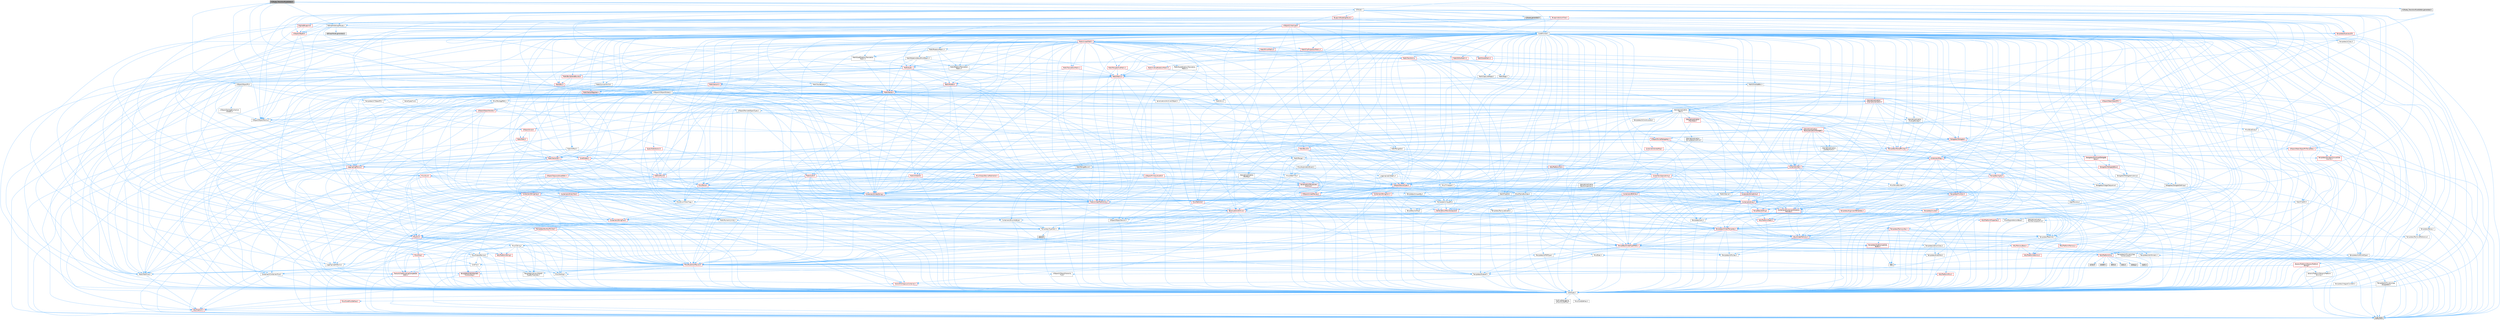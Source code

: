 digraph "K2Node_TransitionRuleGetter.h"
{
 // INTERACTIVE_SVG=YES
 // LATEX_PDF_SIZE
  bgcolor="transparent";
  edge [fontname=Helvetica,fontsize=10,labelfontname=Helvetica,labelfontsize=10];
  node [fontname=Helvetica,fontsize=10,shape=box,height=0.2,width=0.4];
  Node1 [id="Node000001",label="K2Node_TransitionRuleGetter.h",height=0.2,width=0.4,color="gray40", fillcolor="grey60", style="filled", fontcolor="black",tooltip=" "];
  Node1 -> Node2 [id="edge1_Node000001_Node000002",color="steelblue1",style="solid",tooltip=" "];
  Node2 [id="Node000002",label="Containers/EnumAsByte.h",height=0.2,width=0.4,color="grey40", fillcolor="white", style="filled",URL="$d6/d9a/EnumAsByte_8h.html",tooltip=" "];
  Node2 -> Node3 [id="edge2_Node000002_Node000003",color="steelblue1",style="solid",tooltip=" "];
  Node3 [id="Node000003",label="CoreTypes.h",height=0.2,width=0.4,color="grey40", fillcolor="white", style="filled",URL="$dc/dec/CoreTypes_8h.html",tooltip=" "];
  Node3 -> Node4 [id="edge3_Node000003_Node000004",color="steelblue1",style="solid",tooltip=" "];
  Node4 [id="Node000004",label="HAL/Platform.h",height=0.2,width=0.4,color="red", fillcolor="#FFF0F0", style="filled",URL="$d9/dd0/Platform_8h.html",tooltip=" "];
  Node4 -> Node7 [id="edge4_Node000004_Node000007",color="steelblue1",style="solid",tooltip=" "];
  Node7 [id="Node000007",label="type_traits",height=0.2,width=0.4,color="grey60", fillcolor="#E0E0E0", style="filled",tooltip=" "];
  Node3 -> Node14 [id="edge5_Node000003_Node000014",color="steelblue1",style="solid",tooltip=" "];
  Node14 [id="Node000014",label="ProfilingDebugging\l/UMemoryDefines.h",height=0.2,width=0.4,color="grey40", fillcolor="white", style="filled",URL="$d2/da2/UMemoryDefines_8h.html",tooltip=" "];
  Node3 -> Node15 [id="edge6_Node000003_Node000015",color="steelblue1",style="solid",tooltip=" "];
  Node15 [id="Node000015",label="Misc/CoreMiscDefines.h",height=0.2,width=0.4,color="red", fillcolor="#FFF0F0", style="filled",URL="$da/d38/CoreMiscDefines_8h.html",tooltip=" "];
  Node15 -> Node4 [id="edge7_Node000015_Node000004",color="steelblue1",style="solid",tooltip=" "];
  Node3 -> Node16 [id="edge8_Node000003_Node000016",color="steelblue1",style="solid",tooltip=" "];
  Node16 [id="Node000016",label="Misc/CoreDefines.h",height=0.2,width=0.4,color="grey40", fillcolor="white", style="filled",URL="$d3/dd2/CoreDefines_8h.html",tooltip=" "];
  Node2 -> Node17 [id="edge9_Node000002_Node000017",color="steelblue1",style="solid",tooltip=" "];
  Node17 [id="Node000017",label="Templates/IsPODType.h",height=0.2,width=0.4,color="grey40", fillcolor="white", style="filled",URL="$d7/db1/IsPODType_8h.html",tooltip=" "];
  Node17 -> Node3 [id="edge10_Node000017_Node000003",color="steelblue1",style="solid",tooltip=" "];
  Node2 -> Node18 [id="edge11_Node000002_Node000018",color="steelblue1",style="solid",tooltip=" "];
  Node18 [id="Node000018",label="Templates/TypeHash.h",height=0.2,width=0.4,color="grey40", fillcolor="white", style="filled",URL="$d1/d62/TypeHash_8h.html",tooltip=" "];
  Node18 -> Node3 [id="edge12_Node000018_Node000003",color="steelblue1",style="solid",tooltip=" "];
  Node18 -> Node19 [id="edge13_Node000018_Node000019",color="steelblue1",style="solid",tooltip=" "];
  Node19 [id="Node000019",label="Templates/Requires.h",height=0.2,width=0.4,color="grey40", fillcolor="white", style="filled",URL="$dc/d96/Requires_8h.html",tooltip=" "];
  Node19 -> Node20 [id="edge14_Node000019_Node000020",color="steelblue1",style="solid",tooltip=" "];
  Node20 [id="Node000020",label="Templates/EnableIf.h",height=0.2,width=0.4,color="grey40", fillcolor="white", style="filled",URL="$d7/d60/EnableIf_8h.html",tooltip=" "];
  Node20 -> Node3 [id="edge15_Node000020_Node000003",color="steelblue1",style="solid",tooltip=" "];
  Node19 -> Node7 [id="edge16_Node000019_Node000007",color="steelblue1",style="solid",tooltip=" "];
  Node18 -> Node21 [id="edge17_Node000018_Node000021",color="steelblue1",style="solid",tooltip=" "];
  Node21 [id="Node000021",label="Misc/Crc.h",height=0.2,width=0.4,color="red", fillcolor="#FFF0F0", style="filled",URL="$d4/dd2/Crc_8h.html",tooltip=" "];
  Node21 -> Node3 [id="edge18_Node000021_Node000003",color="steelblue1",style="solid",tooltip=" "];
  Node21 -> Node22 [id="edge19_Node000021_Node000022",color="steelblue1",style="solid",tooltip=" "];
  Node22 [id="Node000022",label="HAL/PlatformString.h",height=0.2,width=0.4,color="red", fillcolor="#FFF0F0", style="filled",URL="$db/db5/PlatformString_8h.html",tooltip=" "];
  Node22 -> Node3 [id="edge20_Node000022_Node000003",color="steelblue1",style="solid",tooltip=" "];
  Node21 -> Node24 [id="edge21_Node000021_Node000024",color="steelblue1",style="solid",tooltip=" "];
  Node24 [id="Node000024",label="Misc/AssertionMacros.h",height=0.2,width=0.4,color="red", fillcolor="#FFF0F0", style="filled",URL="$d0/dfa/AssertionMacros_8h.html",tooltip=" "];
  Node24 -> Node3 [id="edge22_Node000024_Node000003",color="steelblue1",style="solid",tooltip=" "];
  Node24 -> Node4 [id="edge23_Node000024_Node000004",color="steelblue1",style="solid",tooltip=" "];
  Node24 -> Node25 [id="edge24_Node000024_Node000025",color="steelblue1",style="solid",tooltip=" "];
  Node25 [id="Node000025",label="HAL/PlatformMisc.h",height=0.2,width=0.4,color="red", fillcolor="#FFF0F0", style="filled",URL="$d0/df5/PlatformMisc_8h.html",tooltip=" "];
  Node25 -> Node3 [id="edge25_Node000025_Node000003",color="steelblue1",style="solid",tooltip=" "];
  Node24 -> Node20 [id="edge26_Node000024_Node000020",color="steelblue1",style="solid",tooltip=" "];
  Node24 -> Node61 [id="edge27_Node000024_Node000061",color="steelblue1",style="solid",tooltip=" "];
  Node61 [id="Node000061",label="Templates/IsArrayOrRefOf\lTypeByPredicate.h",height=0.2,width=0.4,color="grey40", fillcolor="white", style="filled",URL="$d6/da1/IsArrayOrRefOfTypeByPredicate_8h.html",tooltip=" "];
  Node61 -> Node3 [id="edge28_Node000061_Node000003",color="steelblue1",style="solid",tooltip=" "];
  Node24 -> Node62 [id="edge29_Node000024_Node000062",color="steelblue1",style="solid",tooltip=" "];
  Node62 [id="Node000062",label="Templates/IsValidVariadic\lFunctionArg.h",height=0.2,width=0.4,color="red", fillcolor="#FFF0F0", style="filled",URL="$d0/dc8/IsValidVariadicFunctionArg_8h.html",tooltip=" "];
  Node62 -> Node3 [id="edge30_Node000062_Node000003",color="steelblue1",style="solid",tooltip=" "];
  Node62 -> Node7 [id="edge31_Node000062_Node000007",color="steelblue1",style="solid",tooltip=" "];
  Node24 -> Node64 [id="edge32_Node000024_Node000064",color="steelblue1",style="solid",tooltip=" "];
  Node64 [id="Node000064",label="Traits/IsCharEncodingCompatible\lWith.h",height=0.2,width=0.4,color="red", fillcolor="#FFF0F0", style="filled",URL="$df/dd1/IsCharEncodingCompatibleWith_8h.html",tooltip=" "];
  Node64 -> Node7 [id="edge33_Node000064_Node000007",color="steelblue1",style="solid",tooltip=" "];
  Node24 -> Node66 [id="edge34_Node000024_Node000066",color="steelblue1",style="solid",tooltip=" "];
  Node66 [id="Node000066",label="Misc/VarArgs.h",height=0.2,width=0.4,color="grey40", fillcolor="white", style="filled",URL="$d5/d6f/VarArgs_8h.html",tooltip=" "];
  Node66 -> Node3 [id="edge35_Node000066_Node000003",color="steelblue1",style="solid",tooltip=" "];
  Node21 -> Node73 [id="edge36_Node000021_Node000073",color="steelblue1",style="solid",tooltip=" "];
  Node73 [id="Node000073",label="Misc/CString.h",height=0.2,width=0.4,color="grey40", fillcolor="white", style="filled",URL="$d2/d49/CString_8h.html",tooltip=" "];
  Node73 -> Node3 [id="edge37_Node000073_Node000003",color="steelblue1",style="solid",tooltip=" "];
  Node73 -> Node37 [id="edge38_Node000073_Node000037",color="steelblue1",style="solid",tooltip=" "];
  Node37 [id="Node000037",label="HAL/PlatformCrt.h",height=0.2,width=0.4,color="red", fillcolor="#FFF0F0", style="filled",URL="$d8/d75/PlatformCrt_8h.html",tooltip=" "];
  Node37 -> Node38 [id="edge39_Node000037_Node000038",color="steelblue1",style="solid",tooltip=" "];
  Node38 [id="Node000038",label="new",height=0.2,width=0.4,color="grey60", fillcolor="#E0E0E0", style="filled",tooltip=" "];
  Node37 -> Node39 [id="edge40_Node000037_Node000039",color="steelblue1",style="solid",tooltip=" "];
  Node39 [id="Node000039",label="wchar.h",height=0.2,width=0.4,color="grey60", fillcolor="#E0E0E0", style="filled",tooltip=" "];
  Node37 -> Node40 [id="edge41_Node000037_Node000040",color="steelblue1",style="solid",tooltip=" "];
  Node40 [id="Node000040",label="stddef.h",height=0.2,width=0.4,color="grey60", fillcolor="#E0E0E0", style="filled",tooltip=" "];
  Node37 -> Node41 [id="edge42_Node000037_Node000041",color="steelblue1",style="solid",tooltip=" "];
  Node41 [id="Node000041",label="stdlib.h",height=0.2,width=0.4,color="grey60", fillcolor="#E0E0E0", style="filled",tooltip=" "];
  Node37 -> Node42 [id="edge43_Node000037_Node000042",color="steelblue1",style="solid",tooltip=" "];
  Node42 [id="Node000042",label="stdio.h",height=0.2,width=0.4,color="grey60", fillcolor="#E0E0E0", style="filled",tooltip=" "];
  Node37 -> Node43 [id="edge44_Node000037_Node000043",color="steelblue1",style="solid",tooltip=" "];
  Node43 [id="Node000043",label="stdarg.h",height=0.2,width=0.4,color="grey60", fillcolor="#E0E0E0", style="filled",tooltip=" "];
  Node37 -> Node44 [id="edge45_Node000037_Node000044",color="steelblue1",style="solid",tooltip=" "];
  Node44 [id="Node000044",label="math.h",height=0.2,width=0.4,color="grey60", fillcolor="#E0E0E0", style="filled",tooltip=" "];
  Node73 -> Node22 [id="edge46_Node000073_Node000022",color="steelblue1",style="solid",tooltip=" "];
  Node73 -> Node24 [id="edge47_Node000073_Node000024",color="steelblue1",style="solid",tooltip=" "];
  Node73 -> Node74 [id="edge48_Node000073_Node000074",color="steelblue1",style="solid",tooltip=" "];
  Node74 [id="Node000074",label="Misc/Char.h",height=0.2,width=0.4,color="red", fillcolor="#FFF0F0", style="filled",URL="$d0/d58/Char_8h.html",tooltip=" "];
  Node74 -> Node3 [id="edge49_Node000074_Node000003",color="steelblue1",style="solid",tooltip=" "];
  Node74 -> Node7 [id="edge50_Node000074_Node000007",color="steelblue1",style="solid",tooltip=" "];
  Node73 -> Node66 [id="edge51_Node000073_Node000066",color="steelblue1",style="solid",tooltip=" "];
  Node73 -> Node61 [id="edge52_Node000073_Node000061",color="steelblue1",style="solid",tooltip=" "];
  Node73 -> Node62 [id="edge53_Node000073_Node000062",color="steelblue1",style="solid",tooltip=" "];
  Node73 -> Node64 [id="edge54_Node000073_Node000064",color="steelblue1",style="solid",tooltip=" "];
  Node21 -> Node74 [id="edge55_Node000021_Node000074",color="steelblue1",style="solid",tooltip=" "];
  Node21 -> Node78 [id="edge56_Node000021_Node000078",color="steelblue1",style="solid",tooltip=" "];
  Node78 [id="Node000078",label="Templates/UnrealTypeTraits.h",height=0.2,width=0.4,color="red", fillcolor="#FFF0F0", style="filled",URL="$d2/d2d/UnrealTypeTraits_8h.html",tooltip=" "];
  Node78 -> Node3 [id="edge57_Node000078_Node000003",color="steelblue1",style="solid",tooltip=" "];
  Node78 -> Node79 [id="edge58_Node000078_Node000079",color="steelblue1",style="solid",tooltip=" "];
  Node79 [id="Node000079",label="Templates/IsPointer.h",height=0.2,width=0.4,color="grey40", fillcolor="white", style="filled",URL="$d7/d05/IsPointer_8h.html",tooltip=" "];
  Node79 -> Node3 [id="edge59_Node000079_Node000003",color="steelblue1",style="solid",tooltip=" "];
  Node78 -> Node24 [id="edge60_Node000078_Node000024",color="steelblue1",style="solid",tooltip=" "];
  Node78 -> Node80 [id="edge61_Node000078_Node000080",color="steelblue1",style="solid",tooltip=" "];
  Node80 [id="Node000080",label="Templates/AndOrNot.h",height=0.2,width=0.4,color="grey40", fillcolor="white", style="filled",URL="$db/d0a/AndOrNot_8h.html",tooltip=" "];
  Node80 -> Node3 [id="edge62_Node000080_Node000003",color="steelblue1",style="solid",tooltip=" "];
  Node78 -> Node20 [id="edge63_Node000078_Node000020",color="steelblue1",style="solid",tooltip=" "];
  Node78 -> Node81 [id="edge64_Node000078_Node000081",color="steelblue1",style="solid",tooltip=" "];
  Node81 [id="Node000081",label="Templates/IsArithmetic.h",height=0.2,width=0.4,color="grey40", fillcolor="white", style="filled",URL="$d2/d5d/IsArithmetic_8h.html",tooltip=" "];
  Node81 -> Node3 [id="edge65_Node000081_Node000003",color="steelblue1",style="solid",tooltip=" "];
  Node78 -> Node17 [id="edge66_Node000078_Node000017",color="steelblue1",style="solid",tooltip=" "];
  Node78 -> Node83 [id="edge67_Node000078_Node000083",color="steelblue1",style="solid",tooltip=" "];
  Node83 [id="Node000083",label="Templates/IsUECoreType.h",height=0.2,width=0.4,color="grey40", fillcolor="white", style="filled",URL="$d1/db8/IsUECoreType_8h.html",tooltip=" "];
  Node83 -> Node3 [id="edge68_Node000083_Node000003",color="steelblue1",style="solid",tooltip=" "];
  Node83 -> Node7 [id="edge69_Node000083_Node000007",color="steelblue1",style="solid",tooltip=" "];
  Node78 -> Node84 [id="edge70_Node000078_Node000084",color="steelblue1",style="solid",tooltip=" "];
  Node84 [id="Node000084",label="Templates/IsTriviallyCopy\lConstructible.h",height=0.2,width=0.4,color="grey40", fillcolor="white", style="filled",URL="$d3/d78/IsTriviallyCopyConstructible_8h.html",tooltip=" "];
  Node84 -> Node3 [id="edge71_Node000084_Node000003",color="steelblue1",style="solid",tooltip=" "];
  Node84 -> Node7 [id="edge72_Node000084_Node000007",color="steelblue1",style="solid",tooltip=" "];
  Node18 -> Node85 [id="edge73_Node000018_Node000085",color="steelblue1",style="solid",tooltip=" "];
  Node85 [id="Node000085",label="stdint.h",height=0.2,width=0.4,color="grey60", fillcolor="#E0E0E0", style="filled",tooltip=" "];
  Node18 -> Node7 [id="edge74_Node000018_Node000007",color="steelblue1",style="solid",tooltip=" "];
  Node1 -> Node86 [id="edge75_Node000001_Node000086",color="steelblue1",style="solid",tooltip=" "];
  Node86 [id="Node000086",label="CoreMinimal.h",height=0.2,width=0.4,color="grey40", fillcolor="white", style="filled",URL="$d7/d67/CoreMinimal_8h.html",tooltip=" "];
  Node86 -> Node3 [id="edge76_Node000086_Node000003",color="steelblue1",style="solid",tooltip=" "];
  Node86 -> Node32 [id="edge77_Node000086_Node000032",color="steelblue1",style="solid",tooltip=" "];
  Node32 [id="Node000032",label="CoreFwd.h",height=0.2,width=0.4,color="grey40", fillcolor="white", style="filled",URL="$d1/d1e/CoreFwd_8h.html",tooltip=" "];
  Node32 -> Node3 [id="edge78_Node000032_Node000003",color="steelblue1",style="solid",tooltip=" "];
  Node32 -> Node33 [id="edge79_Node000032_Node000033",color="steelblue1",style="solid",tooltip=" "];
  Node33 [id="Node000033",label="Containers/ContainersFwd.h",height=0.2,width=0.4,color="grey40", fillcolor="white", style="filled",URL="$d4/d0a/ContainersFwd_8h.html",tooltip=" "];
  Node33 -> Node4 [id="edge80_Node000033_Node000004",color="steelblue1",style="solid",tooltip=" "];
  Node33 -> Node3 [id="edge81_Node000033_Node000003",color="steelblue1",style="solid",tooltip=" "];
  Node33 -> Node30 [id="edge82_Node000033_Node000030",color="steelblue1",style="solid",tooltip=" "];
  Node30 [id="Node000030",label="Traits/IsContiguousContainer.h",height=0.2,width=0.4,color="red", fillcolor="#FFF0F0", style="filled",URL="$d5/d3c/IsContiguousContainer_8h.html",tooltip=" "];
  Node30 -> Node3 [id="edge83_Node000030_Node000003",color="steelblue1",style="solid",tooltip=" "];
  Node32 -> Node34 [id="edge84_Node000032_Node000034",color="steelblue1",style="solid",tooltip=" "];
  Node34 [id="Node000034",label="Math/MathFwd.h",height=0.2,width=0.4,color="grey40", fillcolor="white", style="filled",URL="$d2/d10/MathFwd_8h.html",tooltip=" "];
  Node34 -> Node4 [id="edge85_Node000034_Node000004",color="steelblue1",style="solid",tooltip=" "];
  Node32 -> Node35 [id="edge86_Node000032_Node000035",color="steelblue1",style="solid",tooltip=" "];
  Node35 [id="Node000035",label="UObject/UObjectHierarchy\lFwd.h",height=0.2,width=0.4,color="grey40", fillcolor="white", style="filled",URL="$d3/d13/UObjectHierarchyFwd_8h.html",tooltip=" "];
  Node86 -> Node35 [id="edge87_Node000086_Node000035",color="steelblue1",style="solid",tooltip=" "];
  Node86 -> Node33 [id="edge88_Node000086_Node000033",color="steelblue1",style="solid",tooltip=" "];
  Node86 -> Node66 [id="edge89_Node000086_Node000066",color="steelblue1",style="solid",tooltip=" "];
  Node86 -> Node87 [id="edge90_Node000086_Node000087",color="steelblue1",style="solid",tooltip=" "];
  Node87 [id="Node000087",label="Logging/LogVerbosity.h",height=0.2,width=0.4,color="grey40", fillcolor="white", style="filled",URL="$d2/d8f/LogVerbosity_8h.html",tooltip=" "];
  Node87 -> Node3 [id="edge91_Node000087_Node000003",color="steelblue1",style="solid",tooltip=" "];
  Node86 -> Node88 [id="edge92_Node000086_Node000088",color="steelblue1",style="solid",tooltip=" "];
  Node88 [id="Node000088",label="Misc/OutputDevice.h",height=0.2,width=0.4,color="grey40", fillcolor="white", style="filled",URL="$d7/d32/OutputDevice_8h.html",tooltip=" "];
  Node88 -> Node32 [id="edge93_Node000088_Node000032",color="steelblue1",style="solid",tooltip=" "];
  Node88 -> Node3 [id="edge94_Node000088_Node000003",color="steelblue1",style="solid",tooltip=" "];
  Node88 -> Node87 [id="edge95_Node000088_Node000087",color="steelblue1",style="solid",tooltip=" "];
  Node88 -> Node66 [id="edge96_Node000088_Node000066",color="steelblue1",style="solid",tooltip=" "];
  Node88 -> Node61 [id="edge97_Node000088_Node000061",color="steelblue1",style="solid",tooltip=" "];
  Node88 -> Node62 [id="edge98_Node000088_Node000062",color="steelblue1",style="solid",tooltip=" "];
  Node88 -> Node64 [id="edge99_Node000088_Node000064",color="steelblue1",style="solid",tooltip=" "];
  Node86 -> Node37 [id="edge100_Node000086_Node000037",color="steelblue1",style="solid",tooltip=" "];
  Node86 -> Node25 [id="edge101_Node000086_Node000025",color="steelblue1",style="solid",tooltip=" "];
  Node86 -> Node24 [id="edge102_Node000086_Node000024",color="steelblue1",style="solid",tooltip=" "];
  Node86 -> Node79 [id="edge103_Node000086_Node000079",color="steelblue1",style="solid",tooltip=" "];
  Node86 -> Node89 [id="edge104_Node000086_Node000089",color="steelblue1",style="solid",tooltip=" "];
  Node89 [id="Node000089",label="HAL/PlatformMemory.h",height=0.2,width=0.4,color="red", fillcolor="#FFF0F0", style="filled",URL="$de/d68/PlatformMemory_8h.html",tooltip=" "];
  Node89 -> Node3 [id="edge105_Node000089_Node000003",color="steelblue1",style="solid",tooltip=" "];
  Node86 -> Node54 [id="edge106_Node000086_Node000054",color="steelblue1",style="solid",tooltip=" "];
  Node54 [id="Node000054",label="HAL/PlatformAtomics.h",height=0.2,width=0.4,color="red", fillcolor="#FFF0F0", style="filled",URL="$d3/d36/PlatformAtomics_8h.html",tooltip=" "];
  Node54 -> Node3 [id="edge107_Node000054_Node000003",color="steelblue1",style="solid",tooltip=" "];
  Node86 -> Node92 [id="edge108_Node000086_Node000092",color="steelblue1",style="solid",tooltip=" "];
  Node92 [id="Node000092",label="Misc/Exec.h",height=0.2,width=0.4,color="grey40", fillcolor="white", style="filled",URL="$de/ddb/Exec_8h.html",tooltip=" "];
  Node92 -> Node3 [id="edge109_Node000092_Node000003",color="steelblue1",style="solid",tooltip=" "];
  Node92 -> Node24 [id="edge110_Node000092_Node000024",color="steelblue1",style="solid",tooltip=" "];
  Node86 -> Node93 [id="edge111_Node000086_Node000093",color="steelblue1",style="solid",tooltip=" "];
  Node93 [id="Node000093",label="HAL/MemoryBase.h",height=0.2,width=0.4,color="red", fillcolor="#FFF0F0", style="filled",URL="$d6/d9f/MemoryBase_8h.html",tooltip=" "];
  Node93 -> Node3 [id="edge112_Node000093_Node000003",color="steelblue1",style="solid",tooltip=" "];
  Node93 -> Node54 [id="edge113_Node000093_Node000054",color="steelblue1",style="solid",tooltip=" "];
  Node93 -> Node37 [id="edge114_Node000093_Node000037",color="steelblue1",style="solid",tooltip=" "];
  Node93 -> Node92 [id="edge115_Node000093_Node000092",color="steelblue1",style="solid",tooltip=" "];
  Node93 -> Node88 [id="edge116_Node000093_Node000088",color="steelblue1",style="solid",tooltip=" "];
  Node86 -> Node100 [id="edge117_Node000086_Node000100",color="steelblue1",style="solid",tooltip=" "];
  Node100 [id="Node000100",label="HAL/UnrealMemory.h",height=0.2,width=0.4,color="red", fillcolor="#FFF0F0", style="filled",URL="$d9/d96/UnrealMemory_8h.html",tooltip=" "];
  Node100 -> Node3 [id="edge118_Node000100_Node000003",color="steelblue1",style="solid",tooltip=" "];
  Node100 -> Node93 [id="edge119_Node000100_Node000093",color="steelblue1",style="solid",tooltip=" "];
  Node100 -> Node89 [id="edge120_Node000100_Node000089",color="steelblue1",style="solid",tooltip=" "];
  Node100 -> Node79 [id="edge121_Node000100_Node000079",color="steelblue1",style="solid",tooltip=" "];
  Node86 -> Node81 [id="edge122_Node000086_Node000081",color="steelblue1",style="solid",tooltip=" "];
  Node86 -> Node80 [id="edge123_Node000086_Node000080",color="steelblue1",style="solid",tooltip=" "];
  Node86 -> Node17 [id="edge124_Node000086_Node000017",color="steelblue1",style="solid",tooltip=" "];
  Node86 -> Node83 [id="edge125_Node000086_Node000083",color="steelblue1",style="solid",tooltip=" "];
  Node86 -> Node84 [id="edge126_Node000086_Node000084",color="steelblue1",style="solid",tooltip=" "];
  Node86 -> Node78 [id="edge127_Node000086_Node000078",color="steelblue1",style="solid",tooltip=" "];
  Node86 -> Node20 [id="edge128_Node000086_Node000020",color="steelblue1",style="solid",tooltip=" "];
  Node86 -> Node102 [id="edge129_Node000086_Node000102",color="steelblue1",style="solid",tooltip=" "];
  Node102 [id="Node000102",label="Templates/RemoveReference.h",height=0.2,width=0.4,color="grey40", fillcolor="white", style="filled",URL="$da/dbe/RemoveReference_8h.html",tooltip=" "];
  Node102 -> Node3 [id="edge130_Node000102_Node000003",color="steelblue1",style="solid",tooltip=" "];
  Node86 -> Node103 [id="edge131_Node000086_Node000103",color="steelblue1",style="solid",tooltip=" "];
  Node103 [id="Node000103",label="Templates/IntegralConstant.h",height=0.2,width=0.4,color="grey40", fillcolor="white", style="filled",URL="$db/d1b/IntegralConstant_8h.html",tooltip=" "];
  Node103 -> Node3 [id="edge132_Node000103_Node000003",color="steelblue1",style="solid",tooltip=" "];
  Node86 -> Node104 [id="edge133_Node000086_Node000104",color="steelblue1",style="solid",tooltip=" "];
  Node104 [id="Node000104",label="Templates/IsClass.h",height=0.2,width=0.4,color="grey40", fillcolor="white", style="filled",URL="$db/dcb/IsClass_8h.html",tooltip=" "];
  Node104 -> Node3 [id="edge134_Node000104_Node000003",color="steelblue1",style="solid",tooltip=" "];
  Node86 -> Node105 [id="edge135_Node000086_Node000105",color="steelblue1",style="solid",tooltip=" "];
  Node105 [id="Node000105",label="Templates/TypeCompatible\lBytes.h",height=0.2,width=0.4,color="red", fillcolor="#FFF0F0", style="filled",URL="$df/d0a/TypeCompatibleBytes_8h.html",tooltip=" "];
  Node105 -> Node3 [id="edge136_Node000105_Node000003",color="steelblue1",style="solid",tooltip=" "];
  Node105 -> Node38 [id="edge137_Node000105_Node000038",color="steelblue1",style="solid",tooltip=" "];
  Node105 -> Node7 [id="edge138_Node000105_Node000007",color="steelblue1",style="solid",tooltip=" "];
  Node86 -> Node30 [id="edge139_Node000086_Node000030",color="steelblue1",style="solid",tooltip=" "];
  Node86 -> Node106 [id="edge140_Node000086_Node000106",color="steelblue1",style="solid",tooltip=" "];
  Node106 [id="Node000106",label="Templates/UnrealTemplate.h",height=0.2,width=0.4,color="red", fillcolor="#FFF0F0", style="filled",URL="$d4/d24/UnrealTemplate_8h.html",tooltip=" "];
  Node106 -> Node3 [id="edge141_Node000106_Node000003",color="steelblue1",style="solid",tooltip=" "];
  Node106 -> Node79 [id="edge142_Node000106_Node000079",color="steelblue1",style="solid",tooltip=" "];
  Node106 -> Node100 [id="edge143_Node000106_Node000100",color="steelblue1",style="solid",tooltip=" "];
  Node106 -> Node78 [id="edge144_Node000106_Node000078",color="steelblue1",style="solid",tooltip=" "];
  Node106 -> Node102 [id="edge145_Node000106_Node000102",color="steelblue1",style="solid",tooltip=" "];
  Node106 -> Node19 [id="edge146_Node000106_Node000019",color="steelblue1",style="solid",tooltip=" "];
  Node106 -> Node105 [id="edge147_Node000106_Node000105",color="steelblue1",style="solid",tooltip=" "];
  Node106 -> Node30 [id="edge148_Node000106_Node000030",color="steelblue1",style="solid",tooltip=" "];
  Node106 -> Node7 [id="edge149_Node000106_Node000007",color="steelblue1",style="solid",tooltip=" "];
  Node86 -> Node47 [id="edge150_Node000086_Node000047",color="steelblue1",style="solid",tooltip=" "];
  Node47 [id="Node000047",label="Math/NumericLimits.h",height=0.2,width=0.4,color="grey40", fillcolor="white", style="filled",URL="$df/d1b/NumericLimits_8h.html",tooltip=" "];
  Node47 -> Node3 [id="edge151_Node000047_Node000003",color="steelblue1",style="solid",tooltip=" "];
  Node86 -> Node110 [id="edge152_Node000086_Node000110",color="steelblue1",style="solid",tooltip=" "];
  Node110 [id="Node000110",label="HAL/PlatformMath.h",height=0.2,width=0.4,color="red", fillcolor="#FFF0F0", style="filled",URL="$dc/d53/PlatformMath_8h.html",tooltip=" "];
  Node110 -> Node3 [id="edge153_Node000110_Node000003",color="steelblue1",style="solid",tooltip=" "];
  Node86 -> Node99 [id="edge154_Node000086_Node000099",color="steelblue1",style="solid",tooltip=" "];
  Node99 [id="Node000099",label="Templates/IsTriviallyCopy\lAssignable.h",height=0.2,width=0.4,color="grey40", fillcolor="white", style="filled",URL="$d2/df2/IsTriviallyCopyAssignable_8h.html",tooltip=" "];
  Node99 -> Node3 [id="edge155_Node000099_Node000003",color="steelblue1",style="solid",tooltip=" "];
  Node99 -> Node7 [id="edge156_Node000099_Node000007",color="steelblue1",style="solid",tooltip=" "];
  Node86 -> Node118 [id="edge157_Node000086_Node000118",color="steelblue1",style="solid",tooltip=" "];
  Node118 [id="Node000118",label="Templates/MemoryOps.h",height=0.2,width=0.4,color="red", fillcolor="#FFF0F0", style="filled",URL="$db/dea/MemoryOps_8h.html",tooltip=" "];
  Node118 -> Node3 [id="edge158_Node000118_Node000003",color="steelblue1",style="solid",tooltip=" "];
  Node118 -> Node100 [id="edge159_Node000118_Node000100",color="steelblue1",style="solid",tooltip=" "];
  Node118 -> Node99 [id="edge160_Node000118_Node000099",color="steelblue1",style="solid",tooltip=" "];
  Node118 -> Node84 [id="edge161_Node000118_Node000084",color="steelblue1",style="solid",tooltip=" "];
  Node118 -> Node19 [id="edge162_Node000118_Node000019",color="steelblue1",style="solid",tooltip=" "];
  Node118 -> Node78 [id="edge163_Node000118_Node000078",color="steelblue1",style="solid",tooltip=" "];
  Node118 -> Node38 [id="edge164_Node000118_Node000038",color="steelblue1",style="solid",tooltip=" "];
  Node118 -> Node7 [id="edge165_Node000118_Node000007",color="steelblue1",style="solid",tooltip=" "];
  Node86 -> Node119 [id="edge166_Node000086_Node000119",color="steelblue1",style="solid",tooltip=" "];
  Node119 [id="Node000119",label="Containers/ContainerAllocation\lPolicies.h",height=0.2,width=0.4,color="red", fillcolor="#FFF0F0", style="filled",URL="$d7/dff/ContainerAllocationPolicies_8h.html",tooltip=" "];
  Node119 -> Node3 [id="edge167_Node000119_Node000003",color="steelblue1",style="solid",tooltip=" "];
  Node119 -> Node119 [id="edge168_Node000119_Node000119",color="steelblue1",style="solid",tooltip=" "];
  Node119 -> Node110 [id="edge169_Node000119_Node000110",color="steelblue1",style="solid",tooltip=" "];
  Node119 -> Node100 [id="edge170_Node000119_Node000100",color="steelblue1",style="solid",tooltip=" "];
  Node119 -> Node47 [id="edge171_Node000119_Node000047",color="steelblue1",style="solid",tooltip=" "];
  Node119 -> Node24 [id="edge172_Node000119_Node000024",color="steelblue1",style="solid",tooltip=" "];
  Node119 -> Node118 [id="edge173_Node000119_Node000118",color="steelblue1",style="solid",tooltip=" "];
  Node119 -> Node105 [id="edge174_Node000119_Node000105",color="steelblue1",style="solid",tooltip=" "];
  Node119 -> Node7 [id="edge175_Node000119_Node000007",color="steelblue1",style="solid",tooltip=" "];
  Node86 -> Node122 [id="edge176_Node000086_Node000122",color="steelblue1",style="solid",tooltip=" "];
  Node122 [id="Node000122",label="Templates/IsEnumClass.h",height=0.2,width=0.4,color="grey40", fillcolor="white", style="filled",URL="$d7/d15/IsEnumClass_8h.html",tooltip=" "];
  Node122 -> Node3 [id="edge177_Node000122_Node000003",color="steelblue1",style="solid",tooltip=" "];
  Node122 -> Node80 [id="edge178_Node000122_Node000080",color="steelblue1",style="solid",tooltip=" "];
  Node86 -> Node123 [id="edge179_Node000086_Node000123",color="steelblue1",style="solid",tooltip=" "];
  Node123 [id="Node000123",label="HAL/PlatformProperties.h",height=0.2,width=0.4,color="red", fillcolor="#FFF0F0", style="filled",URL="$d9/db0/PlatformProperties_8h.html",tooltip=" "];
  Node123 -> Node3 [id="edge180_Node000123_Node000003",color="steelblue1",style="solid",tooltip=" "];
  Node86 -> Node126 [id="edge181_Node000086_Node000126",color="steelblue1",style="solid",tooltip=" "];
  Node126 [id="Node000126",label="Misc/EngineVersionBase.h",height=0.2,width=0.4,color="grey40", fillcolor="white", style="filled",URL="$d5/d2b/EngineVersionBase_8h.html",tooltip=" "];
  Node126 -> Node3 [id="edge182_Node000126_Node000003",color="steelblue1",style="solid",tooltip=" "];
  Node86 -> Node127 [id="edge183_Node000086_Node000127",color="steelblue1",style="solid",tooltip=" "];
  Node127 [id="Node000127",label="Internationalization\l/TextNamespaceFwd.h",height=0.2,width=0.4,color="grey40", fillcolor="white", style="filled",URL="$d8/d97/TextNamespaceFwd_8h.html",tooltip=" "];
  Node127 -> Node3 [id="edge184_Node000127_Node000003",color="steelblue1",style="solid",tooltip=" "];
  Node86 -> Node128 [id="edge185_Node000086_Node000128",color="steelblue1",style="solid",tooltip=" "];
  Node128 [id="Node000128",label="Serialization/Archive.h",height=0.2,width=0.4,color="red", fillcolor="#FFF0F0", style="filled",URL="$d7/d3b/Archive_8h.html",tooltip=" "];
  Node128 -> Node32 [id="edge186_Node000128_Node000032",color="steelblue1",style="solid",tooltip=" "];
  Node128 -> Node3 [id="edge187_Node000128_Node000003",color="steelblue1",style="solid",tooltip=" "];
  Node128 -> Node123 [id="edge188_Node000128_Node000123",color="steelblue1",style="solid",tooltip=" "];
  Node128 -> Node127 [id="edge189_Node000128_Node000127",color="steelblue1",style="solid",tooltip=" "];
  Node128 -> Node34 [id="edge190_Node000128_Node000034",color="steelblue1",style="solid",tooltip=" "];
  Node128 -> Node24 [id="edge191_Node000128_Node000024",color="steelblue1",style="solid",tooltip=" "];
  Node128 -> Node126 [id="edge192_Node000128_Node000126",color="steelblue1",style="solid",tooltip=" "];
  Node128 -> Node66 [id="edge193_Node000128_Node000066",color="steelblue1",style="solid",tooltip=" "];
  Node128 -> Node20 [id="edge194_Node000128_Node000020",color="steelblue1",style="solid",tooltip=" "];
  Node128 -> Node61 [id="edge195_Node000128_Node000061",color="steelblue1",style="solid",tooltip=" "];
  Node128 -> Node122 [id="edge196_Node000128_Node000122",color="steelblue1",style="solid",tooltip=" "];
  Node128 -> Node62 [id="edge197_Node000128_Node000062",color="steelblue1",style="solid",tooltip=" "];
  Node128 -> Node106 [id="edge198_Node000128_Node000106",color="steelblue1",style="solid",tooltip=" "];
  Node128 -> Node64 [id="edge199_Node000128_Node000064",color="steelblue1",style="solid",tooltip=" "];
  Node128 -> Node131 [id="edge200_Node000128_Node000131",color="steelblue1",style="solid",tooltip=" "];
  Node131 [id="Node000131",label="UObject/ObjectVersion.h",height=0.2,width=0.4,color="grey40", fillcolor="white", style="filled",URL="$da/d63/ObjectVersion_8h.html",tooltip=" "];
  Node131 -> Node3 [id="edge201_Node000131_Node000003",color="steelblue1",style="solid",tooltip=" "];
  Node86 -> Node132 [id="edge202_Node000086_Node000132",color="steelblue1",style="solid",tooltip=" "];
  Node132 [id="Node000132",label="Templates/Less.h",height=0.2,width=0.4,color="grey40", fillcolor="white", style="filled",URL="$de/dc8/Less_8h.html",tooltip=" "];
  Node132 -> Node3 [id="edge203_Node000132_Node000003",color="steelblue1",style="solid",tooltip=" "];
  Node132 -> Node106 [id="edge204_Node000132_Node000106",color="steelblue1",style="solid",tooltip=" "];
  Node86 -> Node133 [id="edge205_Node000086_Node000133",color="steelblue1",style="solid",tooltip=" "];
  Node133 [id="Node000133",label="Templates/Sorting.h",height=0.2,width=0.4,color="red", fillcolor="#FFF0F0", style="filled",URL="$d3/d9e/Sorting_8h.html",tooltip=" "];
  Node133 -> Node3 [id="edge206_Node000133_Node000003",color="steelblue1",style="solid",tooltip=" "];
  Node133 -> Node110 [id="edge207_Node000133_Node000110",color="steelblue1",style="solid",tooltip=" "];
  Node133 -> Node132 [id="edge208_Node000133_Node000132",color="steelblue1",style="solid",tooltip=" "];
  Node86 -> Node74 [id="edge209_Node000086_Node000074",color="steelblue1",style="solid",tooltip=" "];
  Node86 -> Node144 [id="edge210_Node000086_Node000144",color="steelblue1",style="solid",tooltip=" "];
  Node144 [id="Node000144",label="GenericPlatform/GenericPlatform\lStricmp.h",height=0.2,width=0.4,color="grey40", fillcolor="white", style="filled",URL="$d2/d86/GenericPlatformStricmp_8h.html",tooltip=" "];
  Node144 -> Node3 [id="edge211_Node000144_Node000003",color="steelblue1",style="solid",tooltip=" "];
  Node86 -> Node145 [id="edge212_Node000086_Node000145",color="steelblue1",style="solid",tooltip=" "];
  Node145 [id="Node000145",label="GenericPlatform/GenericPlatform\lString.h",height=0.2,width=0.4,color="red", fillcolor="#FFF0F0", style="filled",URL="$dd/d20/GenericPlatformString_8h.html",tooltip=" "];
  Node145 -> Node3 [id="edge213_Node000145_Node000003",color="steelblue1",style="solid",tooltip=" "];
  Node145 -> Node144 [id="edge214_Node000145_Node000144",color="steelblue1",style="solid",tooltip=" "];
  Node145 -> Node20 [id="edge215_Node000145_Node000020",color="steelblue1",style="solid",tooltip=" "];
  Node145 -> Node64 [id="edge216_Node000145_Node000064",color="steelblue1",style="solid",tooltip=" "];
  Node145 -> Node7 [id="edge217_Node000145_Node000007",color="steelblue1",style="solid",tooltip=" "];
  Node86 -> Node22 [id="edge218_Node000086_Node000022",color="steelblue1",style="solid",tooltip=" "];
  Node86 -> Node73 [id="edge219_Node000086_Node000073",color="steelblue1",style="solid",tooltip=" "];
  Node86 -> Node21 [id="edge220_Node000086_Node000021",color="steelblue1",style="solid",tooltip=" "];
  Node86 -> Node143 [id="edge221_Node000086_Node000143",color="steelblue1",style="solid",tooltip=" "];
  Node143 [id="Node000143",label="Math/UnrealMathUtility.h",height=0.2,width=0.4,color="red", fillcolor="#FFF0F0", style="filled",URL="$db/db8/UnrealMathUtility_8h.html",tooltip=" "];
  Node143 -> Node3 [id="edge222_Node000143_Node000003",color="steelblue1",style="solid",tooltip=" "];
  Node143 -> Node24 [id="edge223_Node000143_Node000024",color="steelblue1",style="solid",tooltip=" "];
  Node143 -> Node110 [id="edge224_Node000143_Node000110",color="steelblue1",style="solid",tooltip=" "];
  Node143 -> Node34 [id="edge225_Node000143_Node000034",color="steelblue1",style="solid",tooltip=" "];
  Node143 -> Node19 [id="edge226_Node000143_Node000019",color="steelblue1",style="solid",tooltip=" "];
  Node86 -> Node148 [id="edge227_Node000086_Node000148",color="steelblue1",style="solid",tooltip=" "];
  Node148 [id="Node000148",label="Containers/UnrealString.h",height=0.2,width=0.4,color="red", fillcolor="#FFF0F0", style="filled",URL="$d5/dba/UnrealString_8h.html",tooltip=" "];
  Node86 -> Node152 [id="edge228_Node000086_Node000152",color="steelblue1",style="solid",tooltip=" "];
  Node152 [id="Node000152",label="Containers/Array.h",height=0.2,width=0.4,color="red", fillcolor="#FFF0F0", style="filled",URL="$df/dd0/Array_8h.html",tooltip=" "];
  Node152 -> Node3 [id="edge229_Node000152_Node000003",color="steelblue1",style="solid",tooltip=" "];
  Node152 -> Node24 [id="edge230_Node000152_Node000024",color="steelblue1",style="solid",tooltip=" "];
  Node152 -> Node100 [id="edge231_Node000152_Node000100",color="steelblue1",style="solid",tooltip=" "];
  Node152 -> Node78 [id="edge232_Node000152_Node000078",color="steelblue1",style="solid",tooltip=" "];
  Node152 -> Node106 [id="edge233_Node000152_Node000106",color="steelblue1",style="solid",tooltip=" "];
  Node152 -> Node119 [id="edge234_Node000152_Node000119",color="steelblue1",style="solid",tooltip=" "];
  Node152 -> Node128 [id="edge235_Node000152_Node000128",color="steelblue1",style="solid",tooltip=" "];
  Node152 -> Node136 [id="edge236_Node000152_Node000136",color="steelblue1",style="solid",tooltip=" "];
  Node136 [id="Node000136",label="Templates/Invoke.h",height=0.2,width=0.4,color="red", fillcolor="#FFF0F0", style="filled",URL="$d7/deb/Invoke_8h.html",tooltip=" "];
  Node136 -> Node3 [id="edge237_Node000136_Node000003",color="steelblue1",style="solid",tooltip=" "];
  Node136 -> Node106 [id="edge238_Node000136_Node000106",color="steelblue1",style="solid",tooltip=" "];
  Node136 -> Node7 [id="edge239_Node000136_Node000007",color="steelblue1",style="solid",tooltip=" "];
  Node152 -> Node132 [id="edge240_Node000152_Node000132",color="steelblue1",style="solid",tooltip=" "];
  Node152 -> Node19 [id="edge241_Node000152_Node000019",color="steelblue1",style="solid",tooltip=" "];
  Node152 -> Node133 [id="edge242_Node000152_Node000133",color="steelblue1",style="solid",tooltip=" "];
  Node152 -> Node172 [id="edge243_Node000152_Node000172",color="steelblue1",style="solid",tooltip=" "];
  Node172 [id="Node000172",label="Templates/AlignmentTemplates.h",height=0.2,width=0.4,color="red", fillcolor="#FFF0F0", style="filled",URL="$dd/d32/AlignmentTemplates_8h.html",tooltip=" "];
  Node172 -> Node3 [id="edge244_Node000172_Node000003",color="steelblue1",style="solid",tooltip=" "];
  Node172 -> Node79 [id="edge245_Node000172_Node000079",color="steelblue1",style="solid",tooltip=" "];
  Node152 -> Node7 [id="edge246_Node000152_Node000007",color="steelblue1",style="solid",tooltip=" "];
  Node86 -> Node173 [id="edge247_Node000086_Node000173",color="steelblue1",style="solid",tooltip=" "];
  Node173 [id="Node000173",label="Misc/FrameNumber.h",height=0.2,width=0.4,color="grey40", fillcolor="white", style="filled",URL="$dd/dbd/FrameNumber_8h.html",tooltip=" "];
  Node173 -> Node3 [id="edge248_Node000173_Node000003",color="steelblue1",style="solid",tooltip=" "];
  Node173 -> Node47 [id="edge249_Node000173_Node000047",color="steelblue1",style="solid",tooltip=" "];
  Node173 -> Node143 [id="edge250_Node000173_Node000143",color="steelblue1",style="solid",tooltip=" "];
  Node173 -> Node20 [id="edge251_Node000173_Node000020",color="steelblue1",style="solid",tooltip=" "];
  Node173 -> Node78 [id="edge252_Node000173_Node000078",color="steelblue1",style="solid",tooltip=" "];
  Node86 -> Node174 [id="edge253_Node000086_Node000174",color="steelblue1",style="solid",tooltip=" "];
  Node174 [id="Node000174",label="Misc/Timespan.h",height=0.2,width=0.4,color="grey40", fillcolor="white", style="filled",URL="$da/dd9/Timespan_8h.html",tooltip=" "];
  Node174 -> Node3 [id="edge254_Node000174_Node000003",color="steelblue1",style="solid",tooltip=" "];
  Node174 -> Node175 [id="edge255_Node000174_Node000175",color="steelblue1",style="solid",tooltip=" "];
  Node175 [id="Node000175",label="Math/Interval.h",height=0.2,width=0.4,color="grey40", fillcolor="white", style="filled",URL="$d1/d55/Interval_8h.html",tooltip=" "];
  Node175 -> Node3 [id="edge256_Node000175_Node000003",color="steelblue1",style="solid",tooltip=" "];
  Node175 -> Node81 [id="edge257_Node000175_Node000081",color="steelblue1",style="solid",tooltip=" "];
  Node175 -> Node78 [id="edge258_Node000175_Node000078",color="steelblue1",style="solid",tooltip=" "];
  Node175 -> Node47 [id="edge259_Node000175_Node000047",color="steelblue1",style="solid",tooltip=" "];
  Node175 -> Node143 [id="edge260_Node000175_Node000143",color="steelblue1",style="solid",tooltip=" "];
  Node174 -> Node143 [id="edge261_Node000174_Node000143",color="steelblue1",style="solid",tooltip=" "];
  Node174 -> Node24 [id="edge262_Node000174_Node000024",color="steelblue1",style="solid",tooltip=" "];
  Node86 -> Node176 [id="edge263_Node000086_Node000176",color="steelblue1",style="solid",tooltip=" "];
  Node176 [id="Node000176",label="Containers/StringConv.h",height=0.2,width=0.4,color="red", fillcolor="#FFF0F0", style="filled",URL="$d3/ddf/StringConv_8h.html",tooltip=" "];
  Node176 -> Node3 [id="edge264_Node000176_Node000003",color="steelblue1",style="solid",tooltip=" "];
  Node176 -> Node24 [id="edge265_Node000176_Node000024",color="steelblue1",style="solid",tooltip=" "];
  Node176 -> Node119 [id="edge266_Node000176_Node000119",color="steelblue1",style="solid",tooltip=" "];
  Node176 -> Node152 [id="edge267_Node000176_Node000152",color="steelblue1",style="solid",tooltip=" "];
  Node176 -> Node73 [id="edge268_Node000176_Node000073",color="steelblue1",style="solid",tooltip=" "];
  Node176 -> Node177 [id="edge269_Node000176_Node000177",color="steelblue1",style="solid",tooltip=" "];
  Node177 [id="Node000177",label="Templates/IsArray.h",height=0.2,width=0.4,color="grey40", fillcolor="white", style="filled",URL="$d8/d8d/IsArray_8h.html",tooltip=" "];
  Node177 -> Node3 [id="edge270_Node000177_Node000003",color="steelblue1",style="solid",tooltip=" "];
  Node176 -> Node106 [id="edge271_Node000176_Node000106",color="steelblue1",style="solid",tooltip=" "];
  Node176 -> Node78 [id="edge272_Node000176_Node000078",color="steelblue1",style="solid",tooltip=" "];
  Node176 -> Node64 [id="edge273_Node000176_Node000064",color="steelblue1",style="solid",tooltip=" "];
  Node176 -> Node30 [id="edge274_Node000176_Node000030",color="steelblue1",style="solid",tooltip=" "];
  Node176 -> Node7 [id="edge275_Node000176_Node000007",color="steelblue1",style="solid",tooltip=" "];
  Node86 -> Node178 [id="edge276_Node000086_Node000178",color="steelblue1",style="solid",tooltip=" "];
  Node178 [id="Node000178",label="UObject/UnrealNames.h",height=0.2,width=0.4,color="red", fillcolor="#FFF0F0", style="filled",URL="$d8/db1/UnrealNames_8h.html",tooltip=" "];
  Node178 -> Node3 [id="edge277_Node000178_Node000003",color="steelblue1",style="solid",tooltip=" "];
  Node86 -> Node180 [id="edge278_Node000086_Node000180",color="steelblue1",style="solid",tooltip=" "];
  Node180 [id="Node000180",label="UObject/NameTypes.h",height=0.2,width=0.4,color="red", fillcolor="#FFF0F0", style="filled",URL="$d6/d35/NameTypes_8h.html",tooltip=" "];
  Node180 -> Node3 [id="edge279_Node000180_Node000003",color="steelblue1",style="solid",tooltip=" "];
  Node180 -> Node24 [id="edge280_Node000180_Node000024",color="steelblue1",style="solid",tooltip=" "];
  Node180 -> Node100 [id="edge281_Node000180_Node000100",color="steelblue1",style="solid",tooltip=" "];
  Node180 -> Node78 [id="edge282_Node000180_Node000078",color="steelblue1",style="solid",tooltip=" "];
  Node180 -> Node106 [id="edge283_Node000180_Node000106",color="steelblue1",style="solid",tooltip=" "];
  Node180 -> Node148 [id="edge284_Node000180_Node000148",color="steelblue1",style="solid",tooltip=" "];
  Node180 -> Node176 [id="edge285_Node000180_Node000176",color="steelblue1",style="solid",tooltip=" "];
  Node180 -> Node27 [id="edge286_Node000180_Node000027",color="steelblue1",style="solid",tooltip=" "];
  Node27 [id="Node000027",label="Containers/StringFwd.h",height=0.2,width=0.4,color="red", fillcolor="#FFF0F0", style="filled",URL="$df/d37/StringFwd_8h.html",tooltip=" "];
  Node27 -> Node3 [id="edge287_Node000027_Node000003",color="steelblue1",style="solid",tooltip=" "];
  Node27 -> Node30 [id="edge288_Node000027_Node000030",color="steelblue1",style="solid",tooltip=" "];
  Node180 -> Node178 [id="edge289_Node000180_Node000178",color="steelblue1",style="solid",tooltip=" "];
  Node180 -> Node160 [id="edge290_Node000180_Node000160",color="steelblue1",style="solid",tooltip=" "];
  Node160 [id="Node000160",label="Serialization/MemoryLayout.h",height=0.2,width=0.4,color="red", fillcolor="#FFF0F0", style="filled",URL="$d7/d66/MemoryLayout_8h.html",tooltip=" "];
  Node160 -> Node2 [id="edge291_Node000160_Node000002",color="steelblue1",style="solid",tooltip=" "];
  Node160 -> Node27 [id="edge292_Node000160_Node000027",color="steelblue1",style="solid",tooltip=" "];
  Node160 -> Node100 [id="edge293_Node000160_Node000100",color="steelblue1",style="solid",tooltip=" "];
  Node160 -> Node20 [id="edge294_Node000160_Node000020",color="steelblue1",style="solid",tooltip=" "];
  Node160 -> Node106 [id="edge295_Node000160_Node000106",color="steelblue1",style="solid",tooltip=" "];
  Node86 -> Node188 [id="edge296_Node000086_Node000188",color="steelblue1",style="solid",tooltip=" "];
  Node188 [id="Node000188",label="Misc/Parse.h",height=0.2,width=0.4,color="red", fillcolor="#FFF0F0", style="filled",URL="$dc/d71/Parse_8h.html",tooltip=" "];
  Node188 -> Node27 [id="edge297_Node000188_Node000027",color="steelblue1",style="solid",tooltip=" "];
  Node188 -> Node148 [id="edge298_Node000188_Node000148",color="steelblue1",style="solid",tooltip=" "];
  Node188 -> Node3 [id="edge299_Node000188_Node000003",color="steelblue1",style="solid",tooltip=" "];
  Node188 -> Node37 [id="edge300_Node000188_Node000037",color="steelblue1",style="solid",tooltip=" "];
  Node188 -> Node49 [id="edge301_Node000188_Node000049",color="steelblue1",style="solid",tooltip=" "];
  Node49 [id="Node000049",label="Misc/EnumClassFlags.h",height=0.2,width=0.4,color="grey40", fillcolor="white", style="filled",URL="$d8/de7/EnumClassFlags_8h.html",tooltip=" "];
  Node188 -> Node189 [id="edge302_Node000188_Node000189",color="steelblue1",style="solid",tooltip=" "];
  Node189 [id="Node000189",label="Templates/Function.h",height=0.2,width=0.4,color="red", fillcolor="#FFF0F0", style="filled",URL="$df/df5/Function_8h.html",tooltip=" "];
  Node189 -> Node3 [id="edge303_Node000189_Node000003",color="steelblue1",style="solid",tooltip=" "];
  Node189 -> Node24 [id="edge304_Node000189_Node000024",color="steelblue1",style="solid",tooltip=" "];
  Node189 -> Node100 [id="edge305_Node000189_Node000100",color="steelblue1",style="solid",tooltip=" "];
  Node189 -> Node78 [id="edge306_Node000189_Node000078",color="steelblue1",style="solid",tooltip=" "];
  Node189 -> Node136 [id="edge307_Node000189_Node000136",color="steelblue1",style="solid",tooltip=" "];
  Node189 -> Node106 [id="edge308_Node000189_Node000106",color="steelblue1",style="solid",tooltip=" "];
  Node189 -> Node19 [id="edge309_Node000189_Node000019",color="steelblue1",style="solid",tooltip=" "];
  Node189 -> Node143 [id="edge310_Node000189_Node000143",color="steelblue1",style="solid",tooltip=" "];
  Node189 -> Node38 [id="edge311_Node000189_Node000038",color="steelblue1",style="solid",tooltip=" "];
  Node189 -> Node7 [id="edge312_Node000189_Node000007",color="steelblue1",style="solid",tooltip=" "];
  Node86 -> Node172 [id="edge313_Node000086_Node000172",color="steelblue1",style="solid",tooltip=" "];
  Node86 -> Node191 [id="edge314_Node000086_Node000191",color="steelblue1",style="solid",tooltip=" "];
  Node191 [id="Node000191",label="Misc/StructBuilder.h",height=0.2,width=0.4,color="grey40", fillcolor="white", style="filled",URL="$d9/db3/StructBuilder_8h.html",tooltip=" "];
  Node191 -> Node3 [id="edge315_Node000191_Node000003",color="steelblue1",style="solid",tooltip=" "];
  Node191 -> Node143 [id="edge316_Node000191_Node000143",color="steelblue1",style="solid",tooltip=" "];
  Node191 -> Node172 [id="edge317_Node000191_Node000172",color="steelblue1",style="solid",tooltip=" "];
  Node86 -> Node112 [id="edge318_Node000086_Node000112",color="steelblue1",style="solid",tooltip=" "];
  Node112 [id="Node000112",label="Templates/Decay.h",height=0.2,width=0.4,color="grey40", fillcolor="white", style="filled",URL="$dd/d0f/Decay_8h.html",tooltip=" "];
  Node112 -> Node3 [id="edge319_Node000112_Node000003",color="steelblue1",style="solid",tooltip=" "];
  Node112 -> Node102 [id="edge320_Node000112_Node000102",color="steelblue1",style="solid",tooltip=" "];
  Node112 -> Node7 [id="edge321_Node000112_Node000007",color="steelblue1",style="solid",tooltip=" "];
  Node86 -> Node192 [id="edge322_Node000086_Node000192",color="steelblue1",style="solid",tooltip=" "];
  Node192 [id="Node000192",label="Templates/PointerIsConvertible\lFromTo.h",height=0.2,width=0.4,color="red", fillcolor="#FFF0F0", style="filled",URL="$d6/d65/PointerIsConvertibleFromTo_8h.html",tooltip=" "];
  Node192 -> Node3 [id="edge323_Node000192_Node000003",color="steelblue1",style="solid",tooltip=" "];
  Node192 -> Node7 [id="edge324_Node000192_Node000007",color="steelblue1",style="solid",tooltip=" "];
  Node86 -> Node136 [id="edge325_Node000086_Node000136",color="steelblue1",style="solid",tooltip=" "];
  Node86 -> Node189 [id="edge326_Node000086_Node000189",color="steelblue1",style="solid",tooltip=" "];
  Node86 -> Node18 [id="edge327_Node000086_Node000018",color="steelblue1",style="solid",tooltip=" "];
  Node86 -> Node193 [id="edge328_Node000086_Node000193",color="steelblue1",style="solid",tooltip=" "];
  Node193 [id="Node000193",label="Containers/ScriptArray.h",height=0.2,width=0.4,color="red", fillcolor="#FFF0F0", style="filled",URL="$dc/daf/ScriptArray_8h.html",tooltip=" "];
  Node193 -> Node3 [id="edge329_Node000193_Node000003",color="steelblue1",style="solid",tooltip=" "];
  Node193 -> Node24 [id="edge330_Node000193_Node000024",color="steelblue1",style="solid",tooltip=" "];
  Node193 -> Node100 [id="edge331_Node000193_Node000100",color="steelblue1",style="solid",tooltip=" "];
  Node193 -> Node119 [id="edge332_Node000193_Node000119",color="steelblue1",style="solid",tooltip=" "];
  Node193 -> Node152 [id="edge333_Node000193_Node000152",color="steelblue1",style="solid",tooltip=" "];
  Node86 -> Node194 [id="edge334_Node000086_Node000194",color="steelblue1",style="solid",tooltip=" "];
  Node194 [id="Node000194",label="Containers/BitArray.h",height=0.2,width=0.4,color="red", fillcolor="#FFF0F0", style="filled",URL="$d1/de4/BitArray_8h.html",tooltip=" "];
  Node194 -> Node119 [id="edge335_Node000194_Node000119",color="steelblue1",style="solid",tooltip=" "];
  Node194 -> Node3 [id="edge336_Node000194_Node000003",color="steelblue1",style="solid",tooltip=" "];
  Node194 -> Node54 [id="edge337_Node000194_Node000054",color="steelblue1",style="solid",tooltip=" "];
  Node194 -> Node100 [id="edge338_Node000194_Node000100",color="steelblue1",style="solid",tooltip=" "];
  Node194 -> Node143 [id="edge339_Node000194_Node000143",color="steelblue1",style="solid",tooltip=" "];
  Node194 -> Node24 [id="edge340_Node000194_Node000024",color="steelblue1",style="solid",tooltip=" "];
  Node194 -> Node49 [id="edge341_Node000194_Node000049",color="steelblue1",style="solid",tooltip=" "];
  Node194 -> Node128 [id="edge342_Node000194_Node000128",color="steelblue1",style="solid",tooltip=" "];
  Node194 -> Node160 [id="edge343_Node000194_Node000160",color="steelblue1",style="solid",tooltip=" "];
  Node194 -> Node20 [id="edge344_Node000194_Node000020",color="steelblue1",style="solid",tooltip=" "];
  Node194 -> Node136 [id="edge345_Node000194_Node000136",color="steelblue1",style="solid",tooltip=" "];
  Node194 -> Node106 [id="edge346_Node000194_Node000106",color="steelblue1",style="solid",tooltip=" "];
  Node194 -> Node78 [id="edge347_Node000194_Node000078",color="steelblue1",style="solid",tooltip=" "];
  Node86 -> Node195 [id="edge348_Node000086_Node000195",color="steelblue1",style="solid",tooltip=" "];
  Node195 [id="Node000195",label="Containers/SparseArray.h",height=0.2,width=0.4,color="red", fillcolor="#FFF0F0", style="filled",URL="$d5/dbf/SparseArray_8h.html",tooltip=" "];
  Node195 -> Node3 [id="edge349_Node000195_Node000003",color="steelblue1",style="solid",tooltip=" "];
  Node195 -> Node24 [id="edge350_Node000195_Node000024",color="steelblue1",style="solid",tooltip=" "];
  Node195 -> Node100 [id="edge351_Node000195_Node000100",color="steelblue1",style="solid",tooltip=" "];
  Node195 -> Node78 [id="edge352_Node000195_Node000078",color="steelblue1",style="solid",tooltip=" "];
  Node195 -> Node106 [id="edge353_Node000195_Node000106",color="steelblue1",style="solid",tooltip=" "];
  Node195 -> Node119 [id="edge354_Node000195_Node000119",color="steelblue1",style="solid",tooltip=" "];
  Node195 -> Node132 [id="edge355_Node000195_Node000132",color="steelblue1",style="solid",tooltip=" "];
  Node195 -> Node152 [id="edge356_Node000195_Node000152",color="steelblue1",style="solid",tooltip=" "];
  Node195 -> Node143 [id="edge357_Node000195_Node000143",color="steelblue1",style="solid",tooltip=" "];
  Node195 -> Node193 [id="edge358_Node000195_Node000193",color="steelblue1",style="solid",tooltip=" "];
  Node195 -> Node194 [id="edge359_Node000195_Node000194",color="steelblue1",style="solid",tooltip=" "];
  Node195 -> Node196 [id="edge360_Node000195_Node000196",color="steelblue1",style="solid",tooltip=" "];
  Node196 [id="Node000196",label="Serialization/Structured\lArchive.h",height=0.2,width=0.4,color="red", fillcolor="#FFF0F0", style="filled",URL="$d9/d1e/StructuredArchive_8h.html",tooltip=" "];
  Node196 -> Node152 [id="edge361_Node000196_Node000152",color="steelblue1",style="solid",tooltip=" "];
  Node196 -> Node119 [id="edge362_Node000196_Node000119",color="steelblue1",style="solid",tooltip=" "];
  Node196 -> Node3 [id="edge363_Node000196_Node000003",color="steelblue1",style="solid",tooltip=" "];
  Node196 -> Node128 [id="edge364_Node000196_Node000128",color="steelblue1",style="solid",tooltip=" "];
  Node196 -> Node207 [id="edge365_Node000196_Node000207",color="steelblue1",style="solid",tooltip=" "];
  Node207 [id="Node000207",label="Templates/UniqueObj.h",height=0.2,width=0.4,color="grey40", fillcolor="white", style="filled",URL="$da/d95/UniqueObj_8h.html",tooltip=" "];
  Node207 -> Node3 [id="edge366_Node000207_Node000003",color="steelblue1",style="solid",tooltip=" "];
  Node207 -> Node208 [id="edge367_Node000207_Node000208",color="steelblue1",style="solid",tooltip=" "];
  Node208 [id="Node000208",label="Templates/UniquePtr.h",height=0.2,width=0.4,color="grey40", fillcolor="white", style="filled",URL="$de/d1a/UniquePtr_8h.html",tooltip=" "];
  Node208 -> Node3 [id="edge368_Node000208_Node000003",color="steelblue1",style="solid",tooltip=" "];
  Node208 -> Node106 [id="edge369_Node000208_Node000106",color="steelblue1",style="solid",tooltip=" "];
  Node208 -> Node177 [id="edge370_Node000208_Node000177",color="steelblue1",style="solid",tooltip=" "];
  Node208 -> Node209 [id="edge371_Node000208_Node000209",color="steelblue1",style="solid",tooltip=" "];
  Node209 [id="Node000209",label="Templates/RemoveExtent.h",height=0.2,width=0.4,color="grey40", fillcolor="white", style="filled",URL="$dc/de9/RemoveExtent_8h.html",tooltip=" "];
  Node209 -> Node3 [id="edge372_Node000209_Node000003",color="steelblue1",style="solid",tooltip=" "];
  Node208 -> Node19 [id="edge373_Node000208_Node000019",color="steelblue1",style="solid",tooltip=" "];
  Node208 -> Node160 [id="edge374_Node000208_Node000160",color="steelblue1",style="solid",tooltip=" "];
  Node208 -> Node7 [id="edge375_Node000208_Node000007",color="steelblue1",style="solid",tooltip=" "];
  Node195 -> Node148 [id="edge376_Node000195_Node000148",color="steelblue1",style="solid",tooltip=" "];
  Node86 -> Node211 [id="edge377_Node000086_Node000211",color="steelblue1",style="solid",tooltip=" "];
  Node211 [id="Node000211",label="Containers/Set.h",height=0.2,width=0.4,color="red", fillcolor="#FFF0F0", style="filled",URL="$d4/d45/Set_8h.html",tooltip=" "];
  Node211 -> Node119 [id="edge378_Node000211_Node000119",color="steelblue1",style="solid",tooltip=" "];
  Node211 -> Node195 [id="edge379_Node000211_Node000195",color="steelblue1",style="solid",tooltip=" "];
  Node211 -> Node33 [id="edge380_Node000211_Node000033",color="steelblue1",style="solid",tooltip=" "];
  Node211 -> Node143 [id="edge381_Node000211_Node000143",color="steelblue1",style="solid",tooltip=" "];
  Node211 -> Node24 [id="edge382_Node000211_Node000024",color="steelblue1",style="solid",tooltip=" "];
  Node211 -> Node191 [id="edge383_Node000211_Node000191",color="steelblue1",style="solid",tooltip=" "];
  Node211 -> Node196 [id="edge384_Node000211_Node000196",color="steelblue1",style="solid",tooltip=" "];
  Node211 -> Node189 [id="edge385_Node000211_Node000189",color="steelblue1",style="solid",tooltip=" "];
  Node211 -> Node133 [id="edge386_Node000211_Node000133",color="steelblue1",style="solid",tooltip=" "];
  Node211 -> Node18 [id="edge387_Node000211_Node000018",color="steelblue1",style="solid",tooltip=" "];
  Node211 -> Node106 [id="edge388_Node000211_Node000106",color="steelblue1",style="solid",tooltip=" "];
  Node211 -> Node7 [id="edge389_Node000211_Node000007",color="steelblue1",style="solid",tooltip=" "];
  Node86 -> Node214 [id="edge390_Node000086_Node000214",color="steelblue1",style="solid",tooltip=" "];
  Node214 [id="Node000214",label="Algo/Reverse.h",height=0.2,width=0.4,color="grey40", fillcolor="white", style="filled",URL="$d5/d93/Reverse_8h.html",tooltip=" "];
  Node214 -> Node3 [id="edge391_Node000214_Node000003",color="steelblue1",style="solid",tooltip=" "];
  Node214 -> Node106 [id="edge392_Node000214_Node000106",color="steelblue1",style="solid",tooltip=" "];
  Node86 -> Node215 [id="edge393_Node000086_Node000215",color="steelblue1",style="solid",tooltip=" "];
  Node215 [id="Node000215",label="Containers/Map.h",height=0.2,width=0.4,color="red", fillcolor="#FFF0F0", style="filled",URL="$df/d79/Map_8h.html",tooltip=" "];
  Node215 -> Node3 [id="edge394_Node000215_Node000003",color="steelblue1",style="solid",tooltip=" "];
  Node215 -> Node214 [id="edge395_Node000215_Node000214",color="steelblue1",style="solid",tooltip=" "];
  Node215 -> Node211 [id="edge396_Node000215_Node000211",color="steelblue1",style="solid",tooltip=" "];
  Node215 -> Node148 [id="edge397_Node000215_Node000148",color="steelblue1",style="solid",tooltip=" "];
  Node215 -> Node24 [id="edge398_Node000215_Node000024",color="steelblue1",style="solid",tooltip=" "];
  Node215 -> Node191 [id="edge399_Node000215_Node000191",color="steelblue1",style="solid",tooltip=" "];
  Node215 -> Node189 [id="edge400_Node000215_Node000189",color="steelblue1",style="solid",tooltip=" "];
  Node215 -> Node133 [id="edge401_Node000215_Node000133",color="steelblue1",style="solid",tooltip=" "];
  Node215 -> Node216 [id="edge402_Node000215_Node000216",color="steelblue1",style="solid",tooltip=" "];
  Node216 [id="Node000216",label="Templates/Tuple.h",height=0.2,width=0.4,color="red", fillcolor="#FFF0F0", style="filled",URL="$d2/d4f/Tuple_8h.html",tooltip=" "];
  Node216 -> Node3 [id="edge403_Node000216_Node000003",color="steelblue1",style="solid",tooltip=" "];
  Node216 -> Node106 [id="edge404_Node000216_Node000106",color="steelblue1",style="solid",tooltip=" "];
  Node216 -> Node217 [id="edge405_Node000216_Node000217",color="steelblue1",style="solid",tooltip=" "];
  Node217 [id="Node000217",label="Delegates/IntegerSequence.h",height=0.2,width=0.4,color="grey40", fillcolor="white", style="filled",URL="$d2/dcc/IntegerSequence_8h.html",tooltip=" "];
  Node217 -> Node3 [id="edge406_Node000217_Node000003",color="steelblue1",style="solid",tooltip=" "];
  Node216 -> Node136 [id="edge407_Node000216_Node000136",color="steelblue1",style="solid",tooltip=" "];
  Node216 -> Node196 [id="edge408_Node000216_Node000196",color="steelblue1",style="solid",tooltip=" "];
  Node216 -> Node160 [id="edge409_Node000216_Node000160",color="steelblue1",style="solid",tooltip=" "];
  Node216 -> Node19 [id="edge410_Node000216_Node000019",color="steelblue1",style="solid",tooltip=" "];
  Node216 -> Node18 [id="edge411_Node000216_Node000018",color="steelblue1",style="solid",tooltip=" "];
  Node216 -> Node7 [id="edge412_Node000216_Node000007",color="steelblue1",style="solid",tooltip=" "];
  Node215 -> Node106 [id="edge413_Node000215_Node000106",color="steelblue1",style="solid",tooltip=" "];
  Node215 -> Node78 [id="edge414_Node000215_Node000078",color="steelblue1",style="solid",tooltip=" "];
  Node215 -> Node7 [id="edge415_Node000215_Node000007",color="steelblue1",style="solid",tooltip=" "];
  Node86 -> Node219 [id="edge416_Node000086_Node000219",color="steelblue1",style="solid",tooltip=" "];
  Node219 [id="Node000219",label="Math/IntPoint.h",height=0.2,width=0.4,color="red", fillcolor="#FFF0F0", style="filled",URL="$d3/df7/IntPoint_8h.html",tooltip=" "];
  Node219 -> Node3 [id="edge417_Node000219_Node000003",color="steelblue1",style="solid",tooltip=" "];
  Node219 -> Node24 [id="edge418_Node000219_Node000024",color="steelblue1",style="solid",tooltip=" "];
  Node219 -> Node188 [id="edge419_Node000219_Node000188",color="steelblue1",style="solid",tooltip=" "];
  Node219 -> Node34 [id="edge420_Node000219_Node000034",color="steelblue1",style="solid",tooltip=" "];
  Node219 -> Node143 [id="edge421_Node000219_Node000143",color="steelblue1",style="solid",tooltip=" "];
  Node219 -> Node148 [id="edge422_Node000219_Node000148",color="steelblue1",style="solid",tooltip=" "];
  Node219 -> Node196 [id="edge423_Node000219_Node000196",color="steelblue1",style="solid",tooltip=" "];
  Node219 -> Node18 [id="edge424_Node000219_Node000018",color="steelblue1",style="solid",tooltip=" "];
  Node86 -> Node221 [id="edge425_Node000086_Node000221",color="steelblue1",style="solid",tooltip=" "];
  Node221 [id="Node000221",label="Math/IntVector.h",height=0.2,width=0.4,color="red", fillcolor="#FFF0F0", style="filled",URL="$d7/d44/IntVector_8h.html",tooltip=" "];
  Node221 -> Node3 [id="edge426_Node000221_Node000003",color="steelblue1",style="solid",tooltip=" "];
  Node221 -> Node21 [id="edge427_Node000221_Node000021",color="steelblue1",style="solid",tooltip=" "];
  Node221 -> Node188 [id="edge428_Node000221_Node000188",color="steelblue1",style="solid",tooltip=" "];
  Node221 -> Node34 [id="edge429_Node000221_Node000034",color="steelblue1",style="solid",tooltip=" "];
  Node221 -> Node143 [id="edge430_Node000221_Node000143",color="steelblue1",style="solid",tooltip=" "];
  Node221 -> Node148 [id="edge431_Node000221_Node000148",color="steelblue1",style="solid",tooltip=" "];
  Node221 -> Node196 [id="edge432_Node000221_Node000196",color="steelblue1",style="solid",tooltip=" "];
  Node86 -> Node222 [id="edge433_Node000086_Node000222",color="steelblue1",style="solid",tooltip=" "];
  Node222 [id="Node000222",label="Logging/LogCategory.h",height=0.2,width=0.4,color="grey40", fillcolor="white", style="filled",URL="$d9/d36/LogCategory_8h.html",tooltip=" "];
  Node222 -> Node3 [id="edge434_Node000222_Node000003",color="steelblue1",style="solid",tooltip=" "];
  Node222 -> Node87 [id="edge435_Node000222_Node000087",color="steelblue1",style="solid",tooltip=" "];
  Node222 -> Node180 [id="edge436_Node000222_Node000180",color="steelblue1",style="solid",tooltip=" "];
  Node86 -> Node223 [id="edge437_Node000086_Node000223",color="steelblue1",style="solid",tooltip=" "];
  Node223 [id="Node000223",label="Logging/LogMacros.h",height=0.2,width=0.4,color="red", fillcolor="#FFF0F0", style="filled",URL="$d0/d16/LogMacros_8h.html",tooltip=" "];
  Node223 -> Node148 [id="edge438_Node000223_Node000148",color="steelblue1",style="solid",tooltip=" "];
  Node223 -> Node3 [id="edge439_Node000223_Node000003",color="steelblue1",style="solid",tooltip=" "];
  Node223 -> Node222 [id="edge440_Node000223_Node000222",color="steelblue1",style="solid",tooltip=" "];
  Node223 -> Node87 [id="edge441_Node000223_Node000087",color="steelblue1",style="solid",tooltip=" "];
  Node223 -> Node24 [id="edge442_Node000223_Node000024",color="steelblue1",style="solid",tooltip=" "];
  Node223 -> Node66 [id="edge443_Node000223_Node000066",color="steelblue1",style="solid",tooltip=" "];
  Node223 -> Node20 [id="edge444_Node000223_Node000020",color="steelblue1",style="solid",tooltip=" "];
  Node223 -> Node61 [id="edge445_Node000223_Node000061",color="steelblue1",style="solid",tooltip=" "];
  Node223 -> Node62 [id="edge446_Node000223_Node000062",color="steelblue1",style="solid",tooltip=" "];
  Node223 -> Node64 [id="edge447_Node000223_Node000064",color="steelblue1",style="solid",tooltip=" "];
  Node223 -> Node7 [id="edge448_Node000223_Node000007",color="steelblue1",style="solid",tooltip=" "];
  Node86 -> Node226 [id="edge449_Node000086_Node000226",color="steelblue1",style="solid",tooltip=" "];
  Node226 [id="Node000226",label="Math/Vector2D.h",height=0.2,width=0.4,color="red", fillcolor="#FFF0F0", style="filled",URL="$d3/db0/Vector2D_8h.html",tooltip=" "];
  Node226 -> Node3 [id="edge450_Node000226_Node000003",color="steelblue1",style="solid",tooltip=" "];
  Node226 -> Node34 [id="edge451_Node000226_Node000034",color="steelblue1",style="solid",tooltip=" "];
  Node226 -> Node24 [id="edge452_Node000226_Node000024",color="steelblue1",style="solid",tooltip=" "];
  Node226 -> Node21 [id="edge453_Node000226_Node000021",color="steelblue1",style="solid",tooltip=" "];
  Node226 -> Node143 [id="edge454_Node000226_Node000143",color="steelblue1",style="solid",tooltip=" "];
  Node226 -> Node148 [id="edge455_Node000226_Node000148",color="steelblue1",style="solid",tooltip=" "];
  Node226 -> Node188 [id="edge456_Node000226_Node000188",color="steelblue1",style="solid",tooltip=" "];
  Node226 -> Node219 [id="edge457_Node000226_Node000219",color="steelblue1",style="solid",tooltip=" "];
  Node226 -> Node223 [id="edge458_Node000226_Node000223",color="steelblue1",style="solid",tooltip=" "];
  Node226 -> Node7 [id="edge459_Node000226_Node000007",color="steelblue1",style="solid",tooltip=" "];
  Node86 -> Node230 [id="edge460_Node000086_Node000230",color="steelblue1",style="solid",tooltip=" "];
  Node230 [id="Node000230",label="Math/IntRect.h",height=0.2,width=0.4,color="grey40", fillcolor="white", style="filled",URL="$d7/d53/IntRect_8h.html",tooltip=" "];
  Node230 -> Node3 [id="edge461_Node000230_Node000003",color="steelblue1",style="solid",tooltip=" "];
  Node230 -> Node34 [id="edge462_Node000230_Node000034",color="steelblue1",style="solid",tooltip=" "];
  Node230 -> Node143 [id="edge463_Node000230_Node000143",color="steelblue1",style="solid",tooltip=" "];
  Node230 -> Node148 [id="edge464_Node000230_Node000148",color="steelblue1",style="solid",tooltip=" "];
  Node230 -> Node219 [id="edge465_Node000230_Node000219",color="steelblue1",style="solid",tooltip=" "];
  Node230 -> Node226 [id="edge466_Node000230_Node000226",color="steelblue1",style="solid",tooltip=" "];
  Node86 -> Node231 [id="edge467_Node000086_Node000231",color="steelblue1",style="solid",tooltip=" "];
  Node231 [id="Node000231",label="Misc/ByteSwap.h",height=0.2,width=0.4,color="grey40", fillcolor="white", style="filled",URL="$dc/dd7/ByteSwap_8h.html",tooltip=" "];
  Node231 -> Node3 [id="edge468_Node000231_Node000003",color="steelblue1",style="solid",tooltip=" "];
  Node231 -> Node37 [id="edge469_Node000231_Node000037",color="steelblue1",style="solid",tooltip=" "];
  Node86 -> Node2 [id="edge470_Node000086_Node000002",color="steelblue1",style="solid",tooltip=" "];
  Node86 -> Node232 [id="edge471_Node000086_Node000232",color="steelblue1",style="solid",tooltip=" "];
  Node232 [id="Node000232",label="HAL/PlatformTLS.h",height=0.2,width=0.4,color="red", fillcolor="#FFF0F0", style="filled",URL="$d0/def/PlatformTLS_8h.html",tooltip=" "];
  Node232 -> Node3 [id="edge472_Node000232_Node000003",color="steelblue1",style="solid",tooltip=" "];
  Node86 -> Node235 [id="edge473_Node000086_Node000235",color="steelblue1",style="solid",tooltip=" "];
  Node235 [id="Node000235",label="CoreGlobals.h",height=0.2,width=0.4,color="red", fillcolor="#FFF0F0", style="filled",URL="$d5/d8c/CoreGlobals_8h.html",tooltip=" "];
  Node235 -> Node148 [id="edge474_Node000235_Node000148",color="steelblue1",style="solid",tooltip=" "];
  Node235 -> Node3 [id="edge475_Node000235_Node000003",color="steelblue1",style="solid",tooltip=" "];
  Node235 -> Node232 [id="edge476_Node000235_Node000232",color="steelblue1",style="solid",tooltip=" "];
  Node235 -> Node223 [id="edge477_Node000235_Node000223",color="steelblue1",style="solid",tooltip=" "];
  Node235 -> Node49 [id="edge478_Node000235_Node000049",color="steelblue1",style="solid",tooltip=" "];
  Node235 -> Node88 [id="edge479_Node000235_Node000088",color="steelblue1",style="solid",tooltip=" "];
  Node235 -> Node180 [id="edge480_Node000235_Node000180",color="steelblue1",style="solid",tooltip=" "];
  Node86 -> Node236 [id="edge481_Node000086_Node000236",color="steelblue1",style="solid",tooltip=" "];
  Node236 [id="Node000236",label="Templates/SharedPointer.h",height=0.2,width=0.4,color="red", fillcolor="#FFF0F0", style="filled",URL="$d2/d17/SharedPointer_8h.html",tooltip=" "];
  Node236 -> Node3 [id="edge482_Node000236_Node000003",color="steelblue1",style="solid",tooltip=" "];
  Node236 -> Node192 [id="edge483_Node000236_Node000192",color="steelblue1",style="solid",tooltip=" "];
  Node236 -> Node24 [id="edge484_Node000236_Node000024",color="steelblue1",style="solid",tooltip=" "];
  Node236 -> Node100 [id="edge485_Node000236_Node000100",color="steelblue1",style="solid",tooltip=" "];
  Node236 -> Node152 [id="edge486_Node000236_Node000152",color="steelblue1",style="solid",tooltip=" "];
  Node236 -> Node215 [id="edge487_Node000236_Node000215",color="steelblue1",style="solid",tooltip=" "];
  Node236 -> Node235 [id="edge488_Node000236_Node000235",color="steelblue1",style="solid",tooltip=" "];
  Node86 -> Node241 [id="edge489_Node000086_Node000241",color="steelblue1",style="solid",tooltip=" "];
  Node241 [id="Node000241",label="Internationalization\l/CulturePointer.h",height=0.2,width=0.4,color="grey40", fillcolor="white", style="filled",URL="$d6/dbe/CulturePointer_8h.html",tooltip=" "];
  Node241 -> Node3 [id="edge490_Node000241_Node000003",color="steelblue1",style="solid",tooltip=" "];
  Node241 -> Node236 [id="edge491_Node000241_Node000236",color="steelblue1",style="solid",tooltip=" "];
  Node86 -> Node242 [id="edge492_Node000086_Node000242",color="steelblue1",style="solid",tooltip=" "];
  Node242 [id="Node000242",label="UObject/WeakObjectPtrTemplates.h",height=0.2,width=0.4,color="red", fillcolor="#FFF0F0", style="filled",URL="$d8/d3b/WeakObjectPtrTemplates_8h.html",tooltip=" "];
  Node242 -> Node3 [id="edge493_Node000242_Node000003",color="steelblue1",style="solid",tooltip=" "];
  Node242 -> Node19 [id="edge494_Node000242_Node000019",color="steelblue1",style="solid",tooltip=" "];
  Node242 -> Node215 [id="edge495_Node000242_Node000215",color="steelblue1",style="solid",tooltip=" "];
  Node242 -> Node7 [id="edge496_Node000242_Node000007",color="steelblue1",style="solid",tooltip=" "];
  Node86 -> Node245 [id="edge497_Node000086_Node000245",color="steelblue1",style="solid",tooltip=" "];
  Node245 [id="Node000245",label="Delegates/DelegateSettings.h",height=0.2,width=0.4,color="grey40", fillcolor="white", style="filled",URL="$d0/d97/DelegateSettings_8h.html",tooltip=" "];
  Node245 -> Node3 [id="edge498_Node000245_Node000003",color="steelblue1",style="solid",tooltip=" "];
  Node86 -> Node246 [id="edge499_Node000086_Node000246",color="steelblue1",style="solid",tooltip=" "];
  Node246 [id="Node000246",label="Delegates/IDelegateInstance.h",height=0.2,width=0.4,color="grey40", fillcolor="white", style="filled",URL="$d2/d10/IDelegateInstance_8h.html",tooltip=" "];
  Node246 -> Node3 [id="edge500_Node000246_Node000003",color="steelblue1",style="solid",tooltip=" "];
  Node246 -> Node18 [id="edge501_Node000246_Node000018",color="steelblue1",style="solid",tooltip=" "];
  Node246 -> Node180 [id="edge502_Node000246_Node000180",color="steelblue1",style="solid",tooltip=" "];
  Node246 -> Node245 [id="edge503_Node000246_Node000245",color="steelblue1",style="solid",tooltip=" "];
  Node86 -> Node247 [id="edge504_Node000086_Node000247",color="steelblue1",style="solid",tooltip=" "];
  Node247 [id="Node000247",label="Delegates/DelegateBase.h",height=0.2,width=0.4,color="red", fillcolor="#FFF0F0", style="filled",URL="$da/d67/DelegateBase_8h.html",tooltip=" "];
  Node247 -> Node3 [id="edge505_Node000247_Node000003",color="steelblue1",style="solid",tooltip=" "];
  Node247 -> Node119 [id="edge506_Node000247_Node000119",color="steelblue1",style="solid",tooltip=" "];
  Node247 -> Node143 [id="edge507_Node000247_Node000143",color="steelblue1",style="solid",tooltip=" "];
  Node247 -> Node180 [id="edge508_Node000247_Node000180",color="steelblue1",style="solid",tooltip=" "];
  Node247 -> Node245 [id="edge509_Node000247_Node000245",color="steelblue1",style="solid",tooltip=" "];
  Node247 -> Node246 [id="edge510_Node000247_Node000246",color="steelblue1",style="solid",tooltip=" "];
  Node86 -> Node255 [id="edge511_Node000086_Node000255",color="steelblue1",style="solid",tooltip=" "];
  Node255 [id="Node000255",label="Delegates/MulticastDelegate\lBase.h",height=0.2,width=0.4,color="red", fillcolor="#FFF0F0", style="filled",URL="$db/d16/MulticastDelegateBase_8h.html",tooltip=" "];
  Node255 -> Node3 [id="edge512_Node000255_Node000003",color="steelblue1",style="solid",tooltip=" "];
  Node255 -> Node119 [id="edge513_Node000255_Node000119",color="steelblue1",style="solid",tooltip=" "];
  Node255 -> Node152 [id="edge514_Node000255_Node000152",color="steelblue1",style="solid",tooltip=" "];
  Node255 -> Node143 [id="edge515_Node000255_Node000143",color="steelblue1",style="solid",tooltip=" "];
  Node255 -> Node246 [id="edge516_Node000255_Node000246",color="steelblue1",style="solid",tooltip=" "];
  Node255 -> Node247 [id="edge517_Node000255_Node000247",color="steelblue1",style="solid",tooltip=" "];
  Node86 -> Node217 [id="edge518_Node000086_Node000217",color="steelblue1",style="solid",tooltip=" "];
  Node86 -> Node216 [id="edge519_Node000086_Node000216",color="steelblue1",style="solid",tooltip=" "];
  Node86 -> Node256 [id="edge520_Node000086_Node000256",color="steelblue1",style="solid",tooltip=" "];
  Node256 [id="Node000256",label="UObject/ScriptDelegates.h",height=0.2,width=0.4,color="red", fillcolor="#FFF0F0", style="filled",URL="$de/d81/ScriptDelegates_8h.html",tooltip=" "];
  Node256 -> Node152 [id="edge521_Node000256_Node000152",color="steelblue1",style="solid",tooltip=" "];
  Node256 -> Node119 [id="edge522_Node000256_Node000119",color="steelblue1",style="solid",tooltip=" "];
  Node256 -> Node148 [id="edge523_Node000256_Node000148",color="steelblue1",style="solid",tooltip=" "];
  Node256 -> Node24 [id="edge524_Node000256_Node000024",color="steelblue1",style="solid",tooltip=" "];
  Node256 -> Node236 [id="edge525_Node000256_Node000236",color="steelblue1",style="solid",tooltip=" "];
  Node256 -> Node18 [id="edge526_Node000256_Node000018",color="steelblue1",style="solid",tooltip=" "];
  Node256 -> Node78 [id="edge527_Node000256_Node000078",color="steelblue1",style="solid",tooltip=" "];
  Node256 -> Node180 [id="edge528_Node000256_Node000180",color="steelblue1",style="solid",tooltip=" "];
  Node86 -> Node258 [id="edge529_Node000086_Node000258",color="steelblue1",style="solid",tooltip=" "];
  Node258 [id="Node000258",label="Delegates/Delegate.h",height=0.2,width=0.4,color="red", fillcolor="#FFF0F0", style="filled",URL="$d4/d80/Delegate_8h.html",tooltip=" "];
  Node258 -> Node3 [id="edge530_Node000258_Node000003",color="steelblue1",style="solid",tooltip=" "];
  Node258 -> Node24 [id="edge531_Node000258_Node000024",color="steelblue1",style="solid",tooltip=" "];
  Node258 -> Node180 [id="edge532_Node000258_Node000180",color="steelblue1",style="solid",tooltip=" "];
  Node258 -> Node236 [id="edge533_Node000258_Node000236",color="steelblue1",style="solid",tooltip=" "];
  Node258 -> Node242 [id="edge534_Node000258_Node000242",color="steelblue1",style="solid",tooltip=" "];
  Node258 -> Node255 [id="edge535_Node000258_Node000255",color="steelblue1",style="solid",tooltip=" "];
  Node258 -> Node217 [id="edge536_Node000258_Node000217",color="steelblue1",style="solid",tooltip=" "];
  Node86 -> Node263 [id="edge537_Node000086_Node000263",color="steelblue1",style="solid",tooltip=" "];
  Node263 [id="Node000263",label="Internationalization\l/TextLocalizationManager.h",height=0.2,width=0.4,color="red", fillcolor="#FFF0F0", style="filled",URL="$d5/d2e/TextLocalizationManager_8h.html",tooltip=" "];
  Node263 -> Node152 [id="edge538_Node000263_Node000152",color="steelblue1",style="solid",tooltip=" "];
  Node263 -> Node187 [id="edge539_Node000263_Node000187",color="steelblue1",style="solid",tooltip=" "];
  Node187 [id="Node000187",label="Containers/ArrayView.h",height=0.2,width=0.4,color="red", fillcolor="#FFF0F0", style="filled",URL="$d7/df4/ArrayView_8h.html",tooltip=" "];
  Node187 -> Node3 [id="edge540_Node000187_Node000003",color="steelblue1",style="solid",tooltip=" "];
  Node187 -> Node33 [id="edge541_Node000187_Node000033",color="steelblue1",style="solid",tooltip=" "];
  Node187 -> Node24 [id="edge542_Node000187_Node000024",color="steelblue1",style="solid",tooltip=" "];
  Node187 -> Node136 [id="edge543_Node000187_Node000136",color="steelblue1",style="solid",tooltip=" "];
  Node187 -> Node78 [id="edge544_Node000187_Node000078",color="steelblue1",style="solid",tooltip=" "];
  Node187 -> Node152 [id="edge545_Node000187_Node000152",color="steelblue1",style="solid",tooltip=" "];
  Node187 -> Node143 [id="edge546_Node000187_Node000143",color="steelblue1",style="solid",tooltip=" "];
  Node187 -> Node7 [id="edge547_Node000187_Node000007",color="steelblue1",style="solid",tooltip=" "];
  Node263 -> Node119 [id="edge548_Node000263_Node000119",color="steelblue1",style="solid",tooltip=" "];
  Node263 -> Node215 [id="edge549_Node000263_Node000215",color="steelblue1",style="solid",tooltip=" "];
  Node263 -> Node211 [id="edge550_Node000263_Node000211",color="steelblue1",style="solid",tooltip=" "];
  Node263 -> Node148 [id="edge551_Node000263_Node000148",color="steelblue1",style="solid",tooltip=" "];
  Node263 -> Node3 [id="edge552_Node000263_Node000003",color="steelblue1",style="solid",tooltip=" "];
  Node263 -> Node258 [id="edge553_Node000263_Node000258",color="steelblue1",style="solid",tooltip=" "];
  Node263 -> Node266 [id="edge554_Node000263_Node000266",color="steelblue1",style="solid",tooltip=" "];
  Node266 [id="Node000266",label="Internationalization\l/LocKeyFuncs.h",height=0.2,width=0.4,color="grey40", fillcolor="white", style="filled",URL="$dd/d46/LocKeyFuncs_8h.html",tooltip=" "];
  Node266 -> Node3 [id="edge555_Node000266_Node000003",color="steelblue1",style="solid",tooltip=" "];
  Node266 -> Node211 [id="edge556_Node000266_Node000211",color="steelblue1",style="solid",tooltip=" "];
  Node266 -> Node215 [id="edge557_Node000266_Node000215",color="steelblue1",style="solid",tooltip=" "];
  Node263 -> Node269 [id="edge558_Node000263_Node000269",color="steelblue1",style="solid",tooltip=" "];
  Node269 [id="Node000269",label="Internationalization\l/TextKey.h",height=0.2,width=0.4,color="grey40", fillcolor="white", style="filled",URL="$d8/d4a/TextKey_8h.html",tooltip=" "];
  Node269 -> Node3 [id="edge559_Node000269_Node000003",color="steelblue1",style="solid",tooltip=" "];
  Node269 -> Node18 [id="edge560_Node000269_Node000018",color="steelblue1",style="solid",tooltip=" "];
  Node269 -> Node176 [id="edge561_Node000269_Node000176",color="steelblue1",style="solid",tooltip=" "];
  Node269 -> Node185 [id="edge562_Node000269_Node000185",color="steelblue1",style="solid",tooltip=" "];
  Node185 [id="Node000185",label="Containers/StringView.h",height=0.2,width=0.4,color="red", fillcolor="#FFF0F0", style="filled",URL="$dd/dea/StringView_8h.html",tooltip=" "];
  Node185 -> Node3 [id="edge563_Node000185_Node000003",color="steelblue1",style="solid",tooltip=" "];
  Node185 -> Node27 [id="edge564_Node000185_Node000027",color="steelblue1",style="solid",tooltip=" "];
  Node185 -> Node100 [id="edge565_Node000185_Node000100",color="steelblue1",style="solid",tooltip=" "];
  Node185 -> Node47 [id="edge566_Node000185_Node000047",color="steelblue1",style="solid",tooltip=" "];
  Node185 -> Node143 [id="edge567_Node000185_Node000143",color="steelblue1",style="solid",tooltip=" "];
  Node185 -> Node21 [id="edge568_Node000185_Node000021",color="steelblue1",style="solid",tooltip=" "];
  Node185 -> Node73 [id="edge569_Node000185_Node000073",color="steelblue1",style="solid",tooltip=" "];
  Node185 -> Node19 [id="edge570_Node000185_Node000019",color="steelblue1",style="solid",tooltip=" "];
  Node185 -> Node106 [id="edge571_Node000185_Node000106",color="steelblue1",style="solid",tooltip=" "];
  Node185 -> Node64 [id="edge572_Node000185_Node000064",color="steelblue1",style="solid",tooltip=" "];
  Node185 -> Node30 [id="edge573_Node000185_Node000030",color="steelblue1",style="solid",tooltip=" "];
  Node185 -> Node7 [id="edge574_Node000185_Node000007",color="steelblue1",style="solid",tooltip=" "];
  Node269 -> Node148 [id="edge575_Node000269_Node000148",color="steelblue1",style="solid",tooltip=" "];
  Node269 -> Node196 [id="edge576_Node000269_Node000196",color="steelblue1",style="solid",tooltip=" "];
  Node263 -> Node21 [id="edge577_Node000263_Node000021",color="steelblue1",style="solid",tooltip=" "];
  Node263 -> Node49 [id="edge578_Node000263_Node000049",color="steelblue1",style="solid",tooltip=" "];
  Node263 -> Node189 [id="edge579_Node000263_Node000189",color="steelblue1",style="solid",tooltip=" "];
  Node263 -> Node236 [id="edge580_Node000263_Node000236",color="steelblue1",style="solid",tooltip=" "];
  Node86 -> Node204 [id="edge581_Node000086_Node000204",color="steelblue1",style="solid",tooltip=" "];
  Node204 [id="Node000204",label="Misc/Optional.h",height=0.2,width=0.4,color="red", fillcolor="#FFF0F0", style="filled",URL="$d2/dae/Optional_8h.html",tooltip=" "];
  Node204 -> Node3 [id="edge582_Node000204_Node000003",color="steelblue1",style="solid",tooltip=" "];
  Node204 -> Node24 [id="edge583_Node000204_Node000024",color="steelblue1",style="solid",tooltip=" "];
  Node204 -> Node118 [id="edge584_Node000204_Node000118",color="steelblue1",style="solid",tooltip=" "];
  Node204 -> Node106 [id="edge585_Node000204_Node000106",color="steelblue1",style="solid",tooltip=" "];
  Node204 -> Node128 [id="edge586_Node000204_Node000128",color="steelblue1",style="solid",tooltip=" "];
  Node86 -> Node177 [id="edge587_Node000086_Node000177",color="steelblue1",style="solid",tooltip=" "];
  Node86 -> Node209 [id="edge588_Node000086_Node000209",color="steelblue1",style="solid",tooltip=" "];
  Node86 -> Node208 [id="edge589_Node000086_Node000208",color="steelblue1",style="solid",tooltip=" "];
  Node86 -> Node270 [id="edge590_Node000086_Node000270",color="steelblue1",style="solid",tooltip=" "];
  Node270 [id="Node000270",label="Internationalization\l/Text.h",height=0.2,width=0.4,color="grey40", fillcolor="white", style="filled",URL="$d6/d35/Text_8h.html",tooltip=" "];
  Node270 -> Node3 [id="edge591_Node000270_Node000003",color="steelblue1",style="solid",tooltip=" "];
  Node270 -> Node54 [id="edge592_Node000270_Node000054",color="steelblue1",style="solid",tooltip=" "];
  Node270 -> Node24 [id="edge593_Node000270_Node000024",color="steelblue1",style="solid",tooltip=" "];
  Node270 -> Node49 [id="edge594_Node000270_Node000049",color="steelblue1",style="solid",tooltip=" "];
  Node270 -> Node78 [id="edge595_Node000270_Node000078",color="steelblue1",style="solid",tooltip=" "];
  Node270 -> Node152 [id="edge596_Node000270_Node000152",color="steelblue1",style="solid",tooltip=" "];
  Node270 -> Node148 [id="edge597_Node000270_Node000148",color="steelblue1",style="solid",tooltip=" "];
  Node270 -> Node271 [id="edge598_Node000270_Node000271",color="steelblue1",style="solid",tooltip=" "];
  Node271 [id="Node000271",label="Containers/SortedMap.h",height=0.2,width=0.4,color="red", fillcolor="#FFF0F0", style="filled",URL="$d1/dcf/SortedMap_8h.html",tooltip=" "];
  Node271 -> Node215 [id="edge599_Node000271_Node000215",color="steelblue1",style="solid",tooltip=" "];
  Node271 -> Node180 [id="edge600_Node000271_Node000180",color="steelblue1",style="solid",tooltip=" "];
  Node270 -> Node2 [id="edge601_Node000270_Node000002",color="steelblue1",style="solid",tooltip=" "];
  Node270 -> Node236 [id="edge602_Node000270_Node000236",color="steelblue1",style="solid",tooltip=" "];
  Node270 -> Node269 [id="edge603_Node000270_Node000269",color="steelblue1",style="solid",tooltip=" "];
  Node270 -> Node266 [id="edge604_Node000270_Node000266",color="steelblue1",style="solid",tooltip=" "];
  Node270 -> Node241 [id="edge605_Node000270_Node000241",color="steelblue1",style="solid",tooltip=" "];
  Node270 -> Node272 [id="edge606_Node000270_Node000272",color="steelblue1",style="solid",tooltip=" "];
  Node272 [id="Node000272",label="Internationalization\l/TextComparison.h",height=0.2,width=0.4,color="grey40", fillcolor="white", style="filled",URL="$d7/ddc/TextComparison_8h.html",tooltip=" "];
  Node272 -> Node3 [id="edge607_Node000272_Node000003",color="steelblue1",style="solid",tooltip=" "];
  Node272 -> Node148 [id="edge608_Node000272_Node000148",color="steelblue1",style="solid",tooltip=" "];
  Node270 -> Node263 [id="edge609_Node000270_Node000263",color="steelblue1",style="solid",tooltip=" "];
  Node270 -> Node273 [id="edge610_Node000270_Node000273",color="steelblue1",style="solid",tooltip=" "];
  Node273 [id="Node000273",label="Internationalization\l/StringTableCoreFwd.h",height=0.2,width=0.4,color="grey40", fillcolor="white", style="filled",URL="$d2/d42/StringTableCoreFwd_8h.html",tooltip=" "];
  Node273 -> Node3 [id="edge611_Node000273_Node000003",color="steelblue1",style="solid",tooltip=" "];
  Node273 -> Node236 [id="edge612_Node000273_Node000236",color="steelblue1",style="solid",tooltip=" "];
  Node270 -> Node274 [id="edge613_Node000270_Node000274",color="steelblue1",style="solid",tooltip=" "];
  Node274 [id="Node000274",label="Internationalization\l/ITextData.h",height=0.2,width=0.4,color="red", fillcolor="#FFF0F0", style="filled",URL="$d5/dbd/ITextData_8h.html",tooltip=" "];
  Node274 -> Node3 [id="edge614_Node000274_Node000003",color="steelblue1",style="solid",tooltip=" "];
  Node274 -> Node263 [id="edge615_Node000274_Node000263",color="steelblue1",style="solid",tooltip=" "];
  Node270 -> Node204 [id="edge616_Node000270_Node000204",color="steelblue1",style="solid",tooltip=" "];
  Node270 -> Node208 [id="edge617_Node000270_Node000208",color="steelblue1",style="solid",tooltip=" "];
  Node270 -> Node275 [id="edge618_Node000270_Node000275",color="steelblue1",style="solid",tooltip=" "];
  Node275 [id="Node000275",label="Templates/IsConstructible.h",height=0.2,width=0.4,color="grey40", fillcolor="white", style="filled",URL="$da/df1/IsConstructible_8h.html",tooltip=" "];
  Node270 -> Node19 [id="edge619_Node000270_Node000019",color="steelblue1",style="solid",tooltip=" "];
  Node270 -> Node7 [id="edge620_Node000270_Node000007",color="steelblue1",style="solid",tooltip=" "];
  Node86 -> Node207 [id="edge621_Node000086_Node000207",color="steelblue1",style="solid",tooltip=" "];
  Node86 -> Node276 [id="edge622_Node000086_Node000276",color="steelblue1",style="solid",tooltip=" "];
  Node276 [id="Node000276",label="Internationalization\l/Internationalization.h",height=0.2,width=0.4,color="red", fillcolor="#FFF0F0", style="filled",URL="$da/de4/Internationalization_8h.html",tooltip=" "];
  Node276 -> Node152 [id="edge623_Node000276_Node000152",color="steelblue1",style="solid",tooltip=" "];
  Node276 -> Node148 [id="edge624_Node000276_Node000148",color="steelblue1",style="solid",tooltip=" "];
  Node276 -> Node3 [id="edge625_Node000276_Node000003",color="steelblue1",style="solid",tooltip=" "];
  Node276 -> Node258 [id="edge626_Node000276_Node000258",color="steelblue1",style="solid",tooltip=" "];
  Node276 -> Node241 [id="edge627_Node000276_Node000241",color="steelblue1",style="solid",tooltip=" "];
  Node276 -> Node270 [id="edge628_Node000276_Node000270",color="steelblue1",style="solid",tooltip=" "];
  Node276 -> Node236 [id="edge629_Node000276_Node000236",color="steelblue1",style="solid",tooltip=" "];
  Node276 -> Node216 [id="edge630_Node000276_Node000216",color="steelblue1",style="solid",tooltip=" "];
  Node276 -> Node207 [id="edge631_Node000276_Node000207",color="steelblue1",style="solid",tooltip=" "];
  Node276 -> Node180 [id="edge632_Node000276_Node000180",color="steelblue1",style="solid",tooltip=" "];
  Node86 -> Node277 [id="edge633_Node000086_Node000277",color="steelblue1",style="solid",tooltip=" "];
  Node277 [id="Node000277",label="Math/Vector.h",height=0.2,width=0.4,color="red", fillcolor="#FFF0F0", style="filled",URL="$d6/dbe/Vector_8h.html",tooltip=" "];
  Node277 -> Node3 [id="edge634_Node000277_Node000003",color="steelblue1",style="solid",tooltip=" "];
  Node277 -> Node24 [id="edge635_Node000277_Node000024",color="steelblue1",style="solid",tooltip=" "];
  Node277 -> Node34 [id="edge636_Node000277_Node000034",color="steelblue1",style="solid",tooltip=" "];
  Node277 -> Node47 [id="edge637_Node000277_Node000047",color="steelblue1",style="solid",tooltip=" "];
  Node277 -> Node21 [id="edge638_Node000277_Node000021",color="steelblue1",style="solid",tooltip=" "];
  Node277 -> Node143 [id="edge639_Node000277_Node000143",color="steelblue1",style="solid",tooltip=" "];
  Node277 -> Node148 [id="edge640_Node000277_Node000148",color="steelblue1",style="solid",tooltip=" "];
  Node277 -> Node188 [id="edge641_Node000277_Node000188",color="steelblue1",style="solid",tooltip=" "];
  Node277 -> Node279 [id="edge642_Node000277_Node000279",color="steelblue1",style="solid",tooltip=" "];
  Node279 [id="Node000279",label="Math/Color.h",height=0.2,width=0.4,color="red", fillcolor="#FFF0F0", style="filled",URL="$dd/dac/Color_8h.html",tooltip=" "];
  Node279 -> Node152 [id="edge643_Node000279_Node000152",color="steelblue1",style="solid",tooltip=" "];
  Node279 -> Node148 [id="edge644_Node000279_Node000148",color="steelblue1",style="solid",tooltip=" "];
  Node279 -> Node3 [id="edge645_Node000279_Node000003",color="steelblue1",style="solid",tooltip=" "];
  Node279 -> Node34 [id="edge646_Node000279_Node000034",color="steelblue1",style="solid",tooltip=" "];
  Node279 -> Node143 [id="edge647_Node000279_Node000143",color="steelblue1",style="solid",tooltip=" "];
  Node279 -> Node24 [id="edge648_Node000279_Node000024",color="steelblue1",style="solid",tooltip=" "];
  Node279 -> Node21 [id="edge649_Node000279_Node000021",color="steelblue1",style="solid",tooltip=" "];
  Node279 -> Node188 [id="edge650_Node000279_Node000188",color="steelblue1",style="solid",tooltip=" "];
  Node279 -> Node128 [id="edge651_Node000279_Node000128",color="steelblue1",style="solid",tooltip=" "];
  Node279 -> Node160 [id="edge652_Node000279_Node000160",color="steelblue1",style="solid",tooltip=" "];
  Node279 -> Node196 [id="edge653_Node000279_Node000196",color="steelblue1",style="solid",tooltip=" "];
  Node277 -> Node219 [id="edge654_Node000277_Node000219",color="steelblue1",style="solid",tooltip=" "];
  Node277 -> Node223 [id="edge655_Node000277_Node000223",color="steelblue1",style="solid",tooltip=" "];
  Node277 -> Node226 [id="edge656_Node000277_Node000226",color="steelblue1",style="solid",tooltip=" "];
  Node277 -> Node231 [id="edge657_Node000277_Node000231",color="steelblue1",style="solid",tooltip=" "];
  Node277 -> Node270 [id="edge658_Node000277_Node000270",color="steelblue1",style="solid",tooltip=" "];
  Node277 -> Node276 [id="edge659_Node000277_Node000276",color="steelblue1",style="solid",tooltip=" "];
  Node277 -> Node221 [id="edge660_Node000277_Node000221",color="steelblue1",style="solid",tooltip=" "];
  Node277 -> Node280 [id="edge661_Node000277_Node000280",color="steelblue1",style="solid",tooltip=" "];
  Node280 [id="Node000280",label="Math/Axis.h",height=0.2,width=0.4,color="grey40", fillcolor="white", style="filled",URL="$dd/dbb/Axis_8h.html",tooltip=" "];
  Node280 -> Node3 [id="edge662_Node000280_Node000003",color="steelblue1",style="solid",tooltip=" "];
  Node277 -> Node160 [id="edge663_Node000277_Node000160",color="steelblue1",style="solid",tooltip=" "];
  Node277 -> Node131 [id="edge664_Node000277_Node000131",color="steelblue1",style="solid",tooltip=" "];
  Node277 -> Node7 [id="edge665_Node000277_Node000007",color="steelblue1",style="solid",tooltip=" "];
  Node86 -> Node281 [id="edge666_Node000086_Node000281",color="steelblue1",style="solid",tooltip=" "];
  Node281 [id="Node000281",label="Math/Vector4.h",height=0.2,width=0.4,color="red", fillcolor="#FFF0F0", style="filled",URL="$d7/d36/Vector4_8h.html",tooltip=" "];
  Node281 -> Node3 [id="edge667_Node000281_Node000003",color="steelblue1",style="solid",tooltip=" "];
  Node281 -> Node21 [id="edge668_Node000281_Node000021",color="steelblue1",style="solid",tooltip=" "];
  Node281 -> Node34 [id="edge669_Node000281_Node000034",color="steelblue1",style="solid",tooltip=" "];
  Node281 -> Node143 [id="edge670_Node000281_Node000143",color="steelblue1",style="solid",tooltip=" "];
  Node281 -> Node148 [id="edge671_Node000281_Node000148",color="steelblue1",style="solid",tooltip=" "];
  Node281 -> Node188 [id="edge672_Node000281_Node000188",color="steelblue1",style="solid",tooltip=" "];
  Node281 -> Node223 [id="edge673_Node000281_Node000223",color="steelblue1",style="solid",tooltip=" "];
  Node281 -> Node226 [id="edge674_Node000281_Node000226",color="steelblue1",style="solid",tooltip=" "];
  Node281 -> Node277 [id="edge675_Node000281_Node000277",color="steelblue1",style="solid",tooltip=" "];
  Node281 -> Node160 [id="edge676_Node000281_Node000160",color="steelblue1",style="solid",tooltip=" "];
  Node281 -> Node19 [id="edge677_Node000281_Node000019",color="steelblue1",style="solid",tooltip=" "];
  Node281 -> Node7 [id="edge678_Node000281_Node000007",color="steelblue1",style="solid",tooltip=" "];
  Node86 -> Node282 [id="edge679_Node000086_Node000282",color="steelblue1",style="solid",tooltip=" "];
  Node282 [id="Node000282",label="Math/VectorRegister.h",height=0.2,width=0.4,color="red", fillcolor="#FFF0F0", style="filled",URL="$da/d8b/VectorRegister_8h.html",tooltip=" "];
  Node282 -> Node3 [id="edge680_Node000282_Node000003",color="steelblue1",style="solid",tooltip=" "];
  Node282 -> Node143 [id="edge681_Node000282_Node000143",color="steelblue1",style="solid",tooltip=" "];
  Node86 -> Node287 [id="edge682_Node000086_Node000287",color="steelblue1",style="solid",tooltip=" "];
  Node287 [id="Node000287",label="Math/TwoVectors.h",height=0.2,width=0.4,color="grey40", fillcolor="white", style="filled",URL="$d4/db4/TwoVectors_8h.html",tooltip=" "];
  Node287 -> Node3 [id="edge683_Node000287_Node000003",color="steelblue1",style="solid",tooltip=" "];
  Node287 -> Node24 [id="edge684_Node000287_Node000024",color="steelblue1",style="solid",tooltip=" "];
  Node287 -> Node143 [id="edge685_Node000287_Node000143",color="steelblue1",style="solid",tooltip=" "];
  Node287 -> Node148 [id="edge686_Node000287_Node000148",color="steelblue1",style="solid",tooltip=" "];
  Node287 -> Node277 [id="edge687_Node000287_Node000277",color="steelblue1",style="solid",tooltip=" "];
  Node86 -> Node288 [id="edge688_Node000086_Node000288",color="steelblue1",style="solid",tooltip=" "];
  Node288 [id="Node000288",label="Math/Edge.h",height=0.2,width=0.4,color="grey40", fillcolor="white", style="filled",URL="$d5/de0/Edge_8h.html",tooltip=" "];
  Node288 -> Node3 [id="edge689_Node000288_Node000003",color="steelblue1",style="solid",tooltip=" "];
  Node288 -> Node277 [id="edge690_Node000288_Node000277",color="steelblue1",style="solid",tooltip=" "];
  Node86 -> Node131 [id="edge691_Node000086_Node000131",color="steelblue1",style="solid",tooltip=" "];
  Node86 -> Node289 [id="edge692_Node000086_Node000289",color="steelblue1",style="solid",tooltip=" "];
  Node289 [id="Node000289",label="Math/CapsuleShape.h",height=0.2,width=0.4,color="grey40", fillcolor="white", style="filled",URL="$d3/d36/CapsuleShape_8h.html",tooltip=" "];
  Node289 -> Node3 [id="edge693_Node000289_Node000003",color="steelblue1",style="solid",tooltip=" "];
  Node289 -> Node277 [id="edge694_Node000289_Node000277",color="steelblue1",style="solid",tooltip=" "];
  Node86 -> Node290 [id="edge695_Node000086_Node000290",color="steelblue1",style="solid",tooltip=" "];
  Node290 [id="Node000290",label="Math/Rotator.h",height=0.2,width=0.4,color="red", fillcolor="#FFF0F0", style="filled",URL="$d8/d3a/Rotator_8h.html",tooltip=" "];
  Node290 -> Node3 [id="edge696_Node000290_Node000003",color="steelblue1",style="solid",tooltip=" "];
  Node290 -> Node34 [id="edge697_Node000290_Node000034",color="steelblue1",style="solid",tooltip=" "];
  Node290 -> Node143 [id="edge698_Node000290_Node000143",color="steelblue1",style="solid",tooltip=" "];
  Node290 -> Node148 [id="edge699_Node000290_Node000148",color="steelblue1",style="solid",tooltip=" "];
  Node290 -> Node188 [id="edge700_Node000290_Node000188",color="steelblue1",style="solid",tooltip=" "];
  Node290 -> Node223 [id="edge701_Node000290_Node000223",color="steelblue1",style="solid",tooltip=" "];
  Node290 -> Node277 [id="edge702_Node000290_Node000277",color="steelblue1",style="solid",tooltip=" "];
  Node290 -> Node282 [id="edge703_Node000290_Node000282",color="steelblue1",style="solid",tooltip=" "];
  Node290 -> Node131 [id="edge704_Node000290_Node000131",color="steelblue1",style="solid",tooltip=" "];
  Node86 -> Node291 [id="edge705_Node000086_Node000291",color="steelblue1",style="solid",tooltip=" "];
  Node291 [id="Node000291",label="Misc/DateTime.h",height=0.2,width=0.4,color="grey40", fillcolor="white", style="filled",URL="$d1/de9/DateTime_8h.html",tooltip=" "];
  Node291 -> Node27 [id="edge706_Node000291_Node000027",color="steelblue1",style="solid",tooltip=" "];
  Node291 -> Node148 [id="edge707_Node000291_Node000148",color="steelblue1",style="solid",tooltip=" "];
  Node291 -> Node3 [id="edge708_Node000291_Node000003",color="steelblue1",style="solid",tooltip=" "];
  Node291 -> Node174 [id="edge709_Node000291_Node000174",color="steelblue1",style="solid",tooltip=" "];
  Node291 -> Node128 [id="edge710_Node000291_Node000128",color="steelblue1",style="solid",tooltip=" "];
  Node291 -> Node196 [id="edge711_Node000291_Node000196",color="steelblue1",style="solid",tooltip=" "];
  Node291 -> Node18 [id="edge712_Node000291_Node000018",color="steelblue1",style="solid",tooltip=" "];
  Node86 -> Node292 [id="edge713_Node000086_Node000292",color="steelblue1",style="solid",tooltip=" "];
  Node292 [id="Node000292",label="Math/RangeBound.h",height=0.2,width=0.4,color="grey40", fillcolor="white", style="filled",URL="$d7/dd8/RangeBound_8h.html",tooltip=" "];
  Node292 -> Node3 [id="edge714_Node000292_Node000003",color="steelblue1",style="solid",tooltip=" "];
  Node292 -> Node24 [id="edge715_Node000292_Node000024",color="steelblue1",style="solid",tooltip=" "];
  Node292 -> Node18 [id="edge716_Node000292_Node000018",color="steelblue1",style="solid",tooltip=" "];
  Node292 -> Node2 [id="edge717_Node000292_Node000002",color="steelblue1",style="solid",tooltip=" "];
  Node292 -> Node173 [id="edge718_Node000292_Node000173",color="steelblue1",style="solid",tooltip=" "];
  Node292 -> Node291 [id="edge719_Node000292_Node000291",color="steelblue1",style="solid",tooltip=" "];
  Node86 -> Node293 [id="edge720_Node000086_Node000293",color="steelblue1",style="solid",tooltip=" "];
  Node293 [id="Node000293",label="Misc/AutomationEvent.h",height=0.2,width=0.4,color="grey40", fillcolor="white", style="filled",URL="$d1/d26/AutomationEvent_8h.html",tooltip=" "];
  Node293 -> Node3 [id="edge721_Node000293_Node000003",color="steelblue1",style="solid",tooltip=" "];
  Node293 -> Node291 [id="edge722_Node000293_Node000291",color="steelblue1",style="solid",tooltip=" "];
  Node293 -> Node228 [id="edge723_Node000293_Node000228",color="steelblue1",style="solid",tooltip=" "];
  Node228 [id="Node000228",label="Misc/Guid.h",height=0.2,width=0.4,color="red", fillcolor="#FFF0F0", style="filled",URL="$d6/d2a/Guid_8h.html",tooltip=" "];
  Node228 -> Node27 [id="edge724_Node000228_Node000027",color="steelblue1",style="solid",tooltip=" "];
  Node228 -> Node148 [id="edge725_Node000228_Node000148",color="steelblue1",style="solid",tooltip=" "];
  Node228 -> Node3 [id="edge726_Node000228_Node000003",color="steelblue1",style="solid",tooltip=" "];
  Node228 -> Node24 [id="edge727_Node000228_Node000024",color="steelblue1",style="solid",tooltip=" "];
  Node228 -> Node21 [id="edge728_Node000228_Node000021",color="steelblue1",style="solid",tooltip=" "];
  Node228 -> Node128 [id="edge729_Node000228_Node000128",color="steelblue1",style="solid",tooltip=" "];
  Node228 -> Node160 [id="edge730_Node000228_Node000160",color="steelblue1",style="solid",tooltip=" "];
  Node228 -> Node196 [id="edge731_Node000228_Node000196",color="steelblue1",style="solid",tooltip=" "];
  Node86 -> Node294 [id="edge732_Node000086_Node000294",color="steelblue1",style="solid",tooltip=" "];
  Node294 [id="Node000294",label="Math/Range.h",height=0.2,width=0.4,color="grey40", fillcolor="white", style="filled",URL="$d9/db6/Range_8h.html",tooltip=" "];
  Node294 -> Node3 [id="edge733_Node000294_Node000003",color="steelblue1",style="solid",tooltip=" "];
  Node294 -> Node152 [id="edge734_Node000294_Node000152",color="steelblue1",style="solid",tooltip=" "];
  Node294 -> Node24 [id="edge735_Node000294_Node000024",color="steelblue1",style="solid",tooltip=" "];
  Node294 -> Node291 [id="edge736_Node000294_Node000291",color="steelblue1",style="solid",tooltip=" "];
  Node294 -> Node292 [id="edge737_Node000294_Node000292",color="steelblue1",style="solid",tooltip=" "];
  Node294 -> Node173 [id="edge738_Node000294_Node000173",color="steelblue1",style="solid",tooltip=" "];
  Node294 -> Node128 [id="edge739_Node000294_Node000128",color="steelblue1",style="solid",tooltip=" "];
  Node86 -> Node295 [id="edge740_Node000086_Node000295",color="steelblue1",style="solid",tooltip=" "];
  Node295 [id="Node000295",label="Math/RangeSet.h",height=0.2,width=0.4,color="grey40", fillcolor="white", style="filled",URL="$dc/d21/RangeSet_8h.html",tooltip=" "];
  Node295 -> Node3 [id="edge741_Node000295_Node000003",color="steelblue1",style="solid",tooltip=" "];
  Node295 -> Node152 [id="edge742_Node000295_Node000152",color="steelblue1",style="solid",tooltip=" "];
  Node295 -> Node294 [id="edge743_Node000295_Node000294",color="steelblue1",style="solid",tooltip=" "];
  Node295 -> Node128 [id="edge744_Node000295_Node000128",color="steelblue1",style="solid",tooltip=" "];
  Node86 -> Node175 [id="edge745_Node000086_Node000175",color="steelblue1",style="solid",tooltip=" "];
  Node86 -> Node296 [id="edge746_Node000086_Node000296",color="steelblue1",style="solid",tooltip=" "];
  Node296 [id="Node000296",label="Math/Box.h",height=0.2,width=0.4,color="red", fillcolor="#FFF0F0", style="filled",URL="$de/d0f/Box_8h.html",tooltip=" "];
  Node296 -> Node3 [id="edge747_Node000296_Node000003",color="steelblue1",style="solid",tooltip=" "];
  Node296 -> Node24 [id="edge748_Node000296_Node000024",color="steelblue1",style="solid",tooltip=" "];
  Node296 -> Node34 [id="edge749_Node000296_Node000034",color="steelblue1",style="solid",tooltip=" "];
  Node296 -> Node143 [id="edge750_Node000296_Node000143",color="steelblue1",style="solid",tooltip=" "];
  Node296 -> Node148 [id="edge751_Node000296_Node000148",color="steelblue1",style="solid",tooltip=" "];
  Node296 -> Node277 [id="edge752_Node000296_Node000277",color="steelblue1",style="solid",tooltip=" "];
  Node86 -> Node306 [id="edge753_Node000086_Node000306",color="steelblue1",style="solid",tooltip=" "];
  Node306 [id="Node000306",label="Math/Box2D.h",height=0.2,width=0.4,color="red", fillcolor="#FFF0F0", style="filled",URL="$d3/d1c/Box2D_8h.html",tooltip=" "];
  Node306 -> Node152 [id="edge754_Node000306_Node000152",color="steelblue1",style="solid",tooltip=" "];
  Node306 -> Node148 [id="edge755_Node000306_Node000148",color="steelblue1",style="solid",tooltip=" "];
  Node306 -> Node3 [id="edge756_Node000306_Node000003",color="steelblue1",style="solid",tooltip=" "];
  Node306 -> Node34 [id="edge757_Node000306_Node000034",color="steelblue1",style="solid",tooltip=" "];
  Node306 -> Node143 [id="edge758_Node000306_Node000143",color="steelblue1",style="solid",tooltip=" "];
  Node306 -> Node226 [id="edge759_Node000306_Node000226",color="steelblue1",style="solid",tooltip=" "];
  Node306 -> Node24 [id="edge760_Node000306_Node000024",color="steelblue1",style="solid",tooltip=" "];
  Node306 -> Node128 [id="edge761_Node000306_Node000128",color="steelblue1",style="solid",tooltip=" "];
  Node306 -> Node83 [id="edge762_Node000306_Node000083",color="steelblue1",style="solid",tooltip=" "];
  Node306 -> Node78 [id="edge763_Node000306_Node000078",color="steelblue1",style="solid",tooltip=" "];
  Node306 -> Node180 [id="edge764_Node000306_Node000180",color="steelblue1",style="solid",tooltip=" "];
  Node306 -> Node178 [id="edge765_Node000306_Node000178",color="steelblue1",style="solid",tooltip=" "];
  Node86 -> Node307 [id="edge766_Node000086_Node000307",color="steelblue1",style="solid",tooltip=" "];
  Node307 [id="Node000307",label="Math/BoxSphereBounds.h",height=0.2,width=0.4,color="red", fillcolor="#FFF0F0", style="filled",URL="$d3/d0a/BoxSphereBounds_8h.html",tooltip=" "];
  Node307 -> Node3 [id="edge767_Node000307_Node000003",color="steelblue1",style="solid",tooltip=" "];
  Node307 -> Node34 [id="edge768_Node000307_Node000034",color="steelblue1",style="solid",tooltip=" "];
  Node307 -> Node143 [id="edge769_Node000307_Node000143",color="steelblue1",style="solid",tooltip=" "];
  Node307 -> Node148 [id="edge770_Node000307_Node000148",color="steelblue1",style="solid",tooltip=" "];
  Node307 -> Node223 [id="edge771_Node000307_Node000223",color="steelblue1",style="solid",tooltip=" "];
  Node307 -> Node277 [id="edge772_Node000307_Node000277",color="steelblue1",style="solid",tooltip=" "];
  Node307 -> Node296 [id="edge773_Node000307_Node000296",color="steelblue1",style="solid",tooltip=" "];
  Node86 -> Node308 [id="edge774_Node000086_Node000308",color="steelblue1",style="solid",tooltip=" "];
  Node308 [id="Node000308",label="Math/OrientedBox.h",height=0.2,width=0.4,color="grey40", fillcolor="white", style="filled",URL="$d6/db1/OrientedBox_8h.html",tooltip=" "];
  Node308 -> Node3 [id="edge775_Node000308_Node000003",color="steelblue1",style="solid",tooltip=" "];
  Node308 -> Node277 [id="edge776_Node000308_Node000277",color="steelblue1",style="solid",tooltip=" "];
  Node308 -> Node175 [id="edge777_Node000308_Node000175",color="steelblue1",style="solid",tooltip=" "];
  Node86 -> Node280 [id="edge778_Node000086_Node000280",color="steelblue1",style="solid",tooltip=" "];
  Node86 -> Node298 [id="edge779_Node000086_Node000298",color="steelblue1",style="solid",tooltip=" "];
  Node298 [id="Node000298",label="Math/Matrix.h",height=0.2,width=0.4,color="red", fillcolor="#FFF0F0", style="filled",URL="$d3/db1/Matrix_8h.html",tooltip=" "];
  Node298 -> Node3 [id="edge780_Node000298_Node000003",color="steelblue1",style="solid",tooltip=" "];
  Node298 -> Node100 [id="edge781_Node000298_Node000100",color="steelblue1",style="solid",tooltip=" "];
  Node298 -> Node143 [id="edge782_Node000298_Node000143",color="steelblue1",style="solid",tooltip=" "];
  Node298 -> Node148 [id="edge783_Node000298_Node000148",color="steelblue1",style="solid",tooltip=" "];
  Node298 -> Node34 [id="edge784_Node000298_Node000034",color="steelblue1",style="solid",tooltip=" "];
  Node298 -> Node277 [id="edge785_Node000298_Node000277",color="steelblue1",style="solid",tooltip=" "];
  Node298 -> Node281 [id="edge786_Node000298_Node000281",color="steelblue1",style="solid",tooltip=" "];
  Node298 -> Node290 [id="edge787_Node000298_Node000290",color="steelblue1",style="solid",tooltip=" "];
  Node298 -> Node280 [id="edge788_Node000298_Node000280",color="steelblue1",style="solid",tooltip=" "];
  Node298 -> Node131 [id="edge789_Node000298_Node000131",color="steelblue1",style="solid",tooltip=" "];
  Node298 -> Node7 [id="edge790_Node000298_Node000007",color="steelblue1",style="solid",tooltip=" "];
  Node86 -> Node309 [id="edge791_Node000086_Node000309",color="steelblue1",style="solid",tooltip=" "];
  Node309 [id="Node000309",label="Math/RotationTranslation\lMatrix.h",height=0.2,width=0.4,color="grey40", fillcolor="white", style="filled",URL="$d6/d6f/RotationTranslationMatrix_8h.html",tooltip=" "];
  Node309 -> Node3 [id="edge792_Node000309_Node000003",color="steelblue1",style="solid",tooltip=" "];
  Node309 -> Node143 [id="edge793_Node000309_Node000143",color="steelblue1",style="solid",tooltip=" "];
  Node309 -> Node282 [id="edge794_Node000309_Node000282",color="steelblue1",style="solid",tooltip=" "];
  Node309 -> Node298 [id="edge795_Node000309_Node000298",color="steelblue1",style="solid",tooltip=" "];
  Node86 -> Node310 [id="edge796_Node000086_Node000310",color="steelblue1",style="solid",tooltip=" "];
  Node310 [id="Node000310",label="Math/RotationAboutPointMatrix.h",height=0.2,width=0.4,color="grey40", fillcolor="white", style="filled",URL="$d9/d30/RotationAboutPointMatrix_8h.html",tooltip=" "];
  Node310 -> Node3 [id="edge797_Node000310_Node000003",color="steelblue1",style="solid",tooltip=" "];
  Node310 -> Node277 [id="edge798_Node000310_Node000277",color="steelblue1",style="solid",tooltip=" "];
  Node310 -> Node298 [id="edge799_Node000310_Node000298",color="steelblue1",style="solid",tooltip=" "];
  Node310 -> Node302 [id="edge800_Node000310_Node000302",color="steelblue1",style="solid",tooltip=" "];
  Node302 [id="Node000302",label="Math/Quat.h",height=0.2,width=0.4,color="red", fillcolor="#FFF0F0", style="filled",URL="$d9/de9/Quat_8h.html",tooltip=" "];
  Node302 -> Node3 [id="edge801_Node000302_Node000003",color="steelblue1",style="solid",tooltip=" "];
  Node302 -> Node24 [id="edge802_Node000302_Node000024",color="steelblue1",style="solid",tooltip=" "];
  Node302 -> Node143 [id="edge803_Node000302_Node000143",color="steelblue1",style="solid",tooltip=" "];
  Node302 -> Node148 [id="edge804_Node000302_Node000148",color="steelblue1",style="solid",tooltip=" "];
  Node302 -> Node223 [id="edge805_Node000302_Node000223",color="steelblue1",style="solid",tooltip=" "];
  Node302 -> Node34 [id="edge806_Node000302_Node000034",color="steelblue1",style="solid",tooltip=" "];
  Node302 -> Node277 [id="edge807_Node000302_Node000277",color="steelblue1",style="solid",tooltip=" "];
  Node302 -> Node282 [id="edge808_Node000302_Node000282",color="steelblue1",style="solid",tooltip=" "];
  Node302 -> Node290 [id="edge809_Node000302_Node000290",color="steelblue1",style="solid",tooltip=" "];
  Node302 -> Node298 [id="edge810_Node000302_Node000298",color="steelblue1",style="solid",tooltip=" "];
  Node302 -> Node131 [id="edge811_Node000302_Node000131",color="steelblue1",style="solid",tooltip=" "];
  Node310 -> Node309 [id="edge812_Node000310_Node000309",color="steelblue1",style="solid",tooltip=" "];
  Node86 -> Node311 [id="edge813_Node000086_Node000311",color="steelblue1",style="solid",tooltip=" "];
  Node311 [id="Node000311",label="Math/ScaleRotationTranslation\lMatrix.h",height=0.2,width=0.4,color="grey40", fillcolor="white", style="filled",URL="$db/dbe/ScaleRotationTranslationMatrix_8h.html",tooltip=" "];
  Node311 -> Node3 [id="edge814_Node000311_Node000003",color="steelblue1",style="solid",tooltip=" "];
  Node311 -> Node143 [id="edge815_Node000311_Node000143",color="steelblue1",style="solid",tooltip=" "];
  Node311 -> Node298 [id="edge816_Node000311_Node000298",color="steelblue1",style="solid",tooltip=" "];
  Node86 -> Node312 [id="edge817_Node000086_Node000312",color="steelblue1",style="solid",tooltip=" "];
  Node312 [id="Node000312",label="Math/RotationMatrix.h",height=0.2,width=0.4,color="grey40", fillcolor="white", style="filled",URL="$d9/d6a/RotationMatrix_8h.html",tooltip=" "];
  Node312 -> Node3 [id="edge818_Node000312_Node000003",color="steelblue1",style="solid",tooltip=" "];
  Node312 -> Node277 [id="edge819_Node000312_Node000277",color="steelblue1",style="solid",tooltip=" "];
  Node312 -> Node290 [id="edge820_Node000312_Node000290",color="steelblue1",style="solid",tooltip=" "];
  Node312 -> Node298 [id="edge821_Node000312_Node000298",color="steelblue1",style="solid",tooltip=" "];
  Node312 -> Node309 [id="edge822_Node000312_Node000309",color="steelblue1",style="solid",tooltip=" "];
  Node312 -> Node313 [id="edge823_Node000312_Node000313",color="steelblue1",style="solid",tooltip=" "];
  Node313 [id="Node000313",label="Math/QuatRotationTranslation\lMatrix.h",height=0.2,width=0.4,color="grey40", fillcolor="white", style="filled",URL="$df/d18/QuatRotationTranslationMatrix_8h.html",tooltip=" "];
  Node313 -> Node3 [id="edge824_Node000313_Node000003",color="steelblue1",style="solid",tooltip=" "];
  Node313 -> Node24 [id="edge825_Node000313_Node000024",color="steelblue1",style="solid",tooltip=" "];
  Node313 -> Node277 [id="edge826_Node000313_Node000277",color="steelblue1",style="solid",tooltip=" "];
  Node313 -> Node298 [id="edge827_Node000313_Node000298",color="steelblue1",style="solid",tooltip=" "];
  Node313 -> Node302 [id="edge828_Node000313_Node000302",color="steelblue1",style="solid",tooltip=" "];
  Node86 -> Node302 [id="edge829_Node000086_Node000302",color="steelblue1",style="solid",tooltip=" "];
  Node86 -> Node314 [id="edge830_Node000086_Node000314",color="steelblue1",style="solid",tooltip=" "];
  Node314 [id="Node000314",label="Math/PerspectiveMatrix.h",height=0.2,width=0.4,color="red", fillcolor="#FFF0F0", style="filled",URL="$d8/d26/PerspectiveMatrix_8h.html",tooltip=" "];
  Node314 -> Node3 [id="edge831_Node000314_Node000003",color="steelblue1",style="solid",tooltip=" "];
  Node314 -> Node143 [id="edge832_Node000314_Node000143",color="steelblue1",style="solid",tooltip=" "];
  Node314 -> Node298 [id="edge833_Node000314_Node000298",color="steelblue1",style="solid",tooltip=" "];
  Node86 -> Node315 [id="edge834_Node000086_Node000315",color="steelblue1",style="solid",tooltip=" "];
  Node315 [id="Node000315",label="Math/OrthoMatrix.h",height=0.2,width=0.4,color="red", fillcolor="#FFF0F0", style="filled",URL="$d4/d39/OrthoMatrix_8h.html",tooltip=" "];
  Node315 -> Node3 [id="edge835_Node000315_Node000003",color="steelblue1",style="solid",tooltip=" "];
  Node315 -> Node298 [id="edge836_Node000315_Node000298",color="steelblue1",style="solid",tooltip=" "];
  Node86 -> Node316 [id="edge837_Node000086_Node000316",color="steelblue1",style="solid",tooltip=" "];
  Node316 [id="Node000316",label="Math/TranslationMatrix.h",height=0.2,width=0.4,color="red", fillcolor="#FFF0F0", style="filled",URL="$d1/d34/TranslationMatrix_8h.html",tooltip=" "];
  Node316 -> Node3 [id="edge838_Node000316_Node000003",color="steelblue1",style="solid",tooltip=" "];
  Node316 -> Node277 [id="edge839_Node000316_Node000277",color="steelblue1",style="solid",tooltip=" "];
  Node316 -> Node298 [id="edge840_Node000316_Node000298",color="steelblue1",style="solid",tooltip=" "];
  Node86 -> Node313 [id="edge841_Node000086_Node000313",color="steelblue1",style="solid",tooltip=" "];
  Node86 -> Node317 [id="edge842_Node000086_Node000317",color="steelblue1",style="solid",tooltip=" "];
  Node317 [id="Node000317",label="Math/InverseRotationMatrix.h",height=0.2,width=0.4,color="red", fillcolor="#FFF0F0", style="filled",URL="$d9/db8/InverseRotationMatrix_8h.html",tooltip=" "];
  Node317 -> Node3 [id="edge843_Node000317_Node000003",color="steelblue1",style="solid",tooltip=" "];
  Node317 -> Node143 [id="edge844_Node000317_Node000143",color="steelblue1",style="solid",tooltip=" "];
  Node317 -> Node298 [id="edge845_Node000317_Node000298",color="steelblue1",style="solid",tooltip=" "];
  Node86 -> Node318 [id="edge846_Node000086_Node000318",color="steelblue1",style="solid",tooltip=" "];
  Node318 [id="Node000318",label="Math/ScaleMatrix.h",height=0.2,width=0.4,color="red", fillcolor="#FFF0F0", style="filled",URL="$d5/d4e/ScaleMatrix_8h.html",tooltip=" "];
  Node318 -> Node3 [id="edge847_Node000318_Node000003",color="steelblue1",style="solid",tooltip=" "];
  Node318 -> Node298 [id="edge848_Node000318_Node000298",color="steelblue1",style="solid",tooltip=" "];
  Node86 -> Node319 [id="edge849_Node000086_Node000319",color="steelblue1",style="solid",tooltip=" "];
  Node319 [id="Node000319",label="Math/MirrorMatrix.h",height=0.2,width=0.4,color="red", fillcolor="#FFF0F0", style="filled",URL="$d1/d9d/MirrorMatrix_8h.html",tooltip=" "];
  Node319 -> Node3 [id="edge850_Node000319_Node000003",color="steelblue1",style="solid",tooltip=" "];
  Node319 -> Node298 [id="edge851_Node000319_Node000298",color="steelblue1",style="solid",tooltip=" "];
  Node86 -> Node320 [id="edge852_Node000086_Node000320",color="steelblue1",style="solid",tooltip=" "];
  Node320 [id="Node000320",label="Math/ClipProjectionMatrix.h",height=0.2,width=0.4,color="red", fillcolor="#FFF0F0", style="filled",URL="$db/db6/ClipProjectionMatrix_8h.html",tooltip=" "];
  Node320 -> Node3 [id="edge853_Node000320_Node000003",color="steelblue1",style="solid",tooltip=" "];
  Node320 -> Node298 [id="edge854_Node000320_Node000298",color="steelblue1",style="solid",tooltip=" "];
  Node86 -> Node321 [id="edge855_Node000086_Node000321",color="steelblue1",style="solid",tooltip=" "];
  Node321 [id="Node000321",label="Math/Float32.h",height=0.2,width=0.4,color="grey40", fillcolor="white", style="filled",URL="$d4/d65/Float32_8h.html",tooltip=" "];
  Node321 -> Node3 [id="edge856_Node000321_Node000003",color="steelblue1",style="solid",tooltip=" "];
  Node86 -> Node322 [id="edge857_Node000086_Node000322",color="steelblue1",style="solid",tooltip=" "];
  Node322 [id="Node000322",label="Math/Float16.h",height=0.2,width=0.4,color="grey40", fillcolor="white", style="filled",URL="$d5/d5e/Float16_8h.html",tooltip=" "];
  Node322 -> Node3 [id="edge858_Node000322_Node000003",color="steelblue1",style="solid",tooltip=" "];
  Node322 -> Node128 [id="edge859_Node000322_Node000128",color="steelblue1",style="solid",tooltip=" "];
  Node322 -> Node143 [id="edge860_Node000322_Node000143",color="steelblue1",style="solid",tooltip=" "];
  Node322 -> Node321 [id="edge861_Node000322_Node000321",color="steelblue1",style="solid",tooltip=" "];
  Node322 -> Node160 [id="edge862_Node000322_Node000160",color="steelblue1",style="solid",tooltip=" "];
  Node86 -> Node301 [id="edge863_Node000086_Node000301",color="steelblue1",style="solid",tooltip=" "];
  Node301 [id="Node000301",label="Math/Transform.h",height=0.2,width=0.4,color="red", fillcolor="#FFF0F0", style="filled",URL="$de/d05/Math_2Transform_8h.html",tooltip=" "];
  Node301 -> Node3 [id="edge864_Node000301_Node000003",color="steelblue1",style="solid",tooltip=" "];
  Node301 -> Node34 [id="edge865_Node000301_Node000034",color="steelblue1",style="solid",tooltip=" "];
  Node301 -> Node302 [id="edge866_Node000301_Node000302",color="steelblue1",style="solid",tooltip=" "];
  Node301 -> Node160 [id="edge867_Node000301_Node000160",color="steelblue1",style="solid",tooltip=" "];
  Node301 -> Node83 [id="edge868_Node000301_Node000083",color="steelblue1",style="solid",tooltip=" "];
  Node301 -> Node180 [id="edge869_Node000301_Node000180",color="steelblue1",style="solid",tooltip=" "];
  Node301 -> Node178 [id="edge870_Node000301_Node000178",color="steelblue1",style="solid",tooltip=" "];
  Node86 -> Node323 [id="edge871_Node000086_Node000323",color="steelblue1",style="solid",tooltip=" "];
  Node323 [id="Node000323",label="Math/ConvexHull2d.h",height=0.2,width=0.4,color="grey40", fillcolor="white", style="filled",URL="$d1/de3/ConvexHull2d_8h.html",tooltip=" "];
  Node323 -> Node3 [id="edge872_Node000323_Node000003",color="steelblue1",style="solid",tooltip=" "];
  Node323 -> Node226 [id="edge873_Node000323_Node000226",color="steelblue1",style="solid",tooltip=" "];
  Node323 -> Node277 [id="edge874_Node000323_Node000277",color="steelblue1",style="solid",tooltip=" "];
  Node86 -> Node324 [id="edge875_Node000086_Node000324",color="steelblue1",style="solid",tooltip=" "];
  Node324 [id="Node000324",label="Math/UnrealMath.h",height=0.2,width=0.4,color="red", fillcolor="#FFF0F0", style="filled",URL="$d8/db2/UnrealMath_8h.html",tooltip=" "];
  Node324 -> Node280 [id="edge876_Node000324_Node000280",color="steelblue1",style="solid",tooltip=" "];
  Node324 -> Node296 [id="edge877_Node000324_Node000296",color="steelblue1",style="solid",tooltip=" "];
  Node324 -> Node306 [id="edge878_Node000324_Node000306",color="steelblue1",style="solid",tooltip=" "];
  Node324 -> Node307 [id="edge879_Node000324_Node000307",color="steelblue1",style="solid",tooltip=" "];
  Node324 -> Node289 [id="edge880_Node000324_Node000289",color="steelblue1",style="solid",tooltip=" "];
  Node324 -> Node320 [id="edge881_Node000324_Node000320",color="steelblue1",style="solid",tooltip=" "];
  Node324 -> Node279 [id="edge882_Node000324_Node000279",color="steelblue1",style="solid",tooltip=" "];
  Node324 -> Node323 [id="edge883_Node000324_Node000323",color="steelblue1",style="solid",tooltip=" "];
  Node324 -> Node288 [id="edge884_Node000324_Node000288",color="steelblue1",style="solid",tooltip=" "];
  Node324 -> Node322 [id="edge885_Node000324_Node000322",color="steelblue1",style="solid",tooltip=" "];
  Node324 -> Node321 [id="edge886_Node000324_Node000321",color="steelblue1",style="solid",tooltip=" "];
  Node324 -> Node219 [id="edge887_Node000324_Node000219",color="steelblue1",style="solid",tooltip=" "];
  Node324 -> Node230 [id="edge888_Node000324_Node000230",color="steelblue1",style="solid",tooltip=" "];
  Node324 -> Node221 [id="edge889_Node000324_Node000221",color="steelblue1",style="solid",tooltip=" "];
  Node324 -> Node175 [id="edge890_Node000324_Node000175",color="steelblue1",style="solid",tooltip=" "];
  Node324 -> Node317 [id="edge891_Node000324_Node000317",color="steelblue1",style="solid",tooltip=" "];
  Node324 -> Node298 [id="edge892_Node000324_Node000298",color="steelblue1",style="solid",tooltip=" "];
  Node324 -> Node319 [id="edge893_Node000324_Node000319",color="steelblue1",style="solid",tooltip=" "];
  Node324 -> Node47 [id="edge894_Node000324_Node000047",color="steelblue1",style="solid",tooltip=" "];
  Node324 -> Node308 [id="edge895_Node000324_Node000308",color="steelblue1",style="solid",tooltip=" "];
  Node324 -> Node315 [id="edge896_Node000324_Node000315",color="steelblue1",style="solid",tooltip=" "];
  Node324 -> Node314 [id="edge897_Node000324_Node000314",color="steelblue1",style="solid",tooltip=" "];
  Node324 -> Node302 [id="edge898_Node000324_Node000302",color="steelblue1",style="solid",tooltip=" "];
  Node324 -> Node313 [id="edge899_Node000324_Node000313",color="steelblue1",style="solid",tooltip=" "];
  Node324 -> Node294 [id="edge900_Node000324_Node000294",color="steelblue1",style="solid",tooltip=" "];
  Node324 -> Node292 [id="edge901_Node000324_Node000292",color="steelblue1",style="solid",tooltip=" "];
  Node324 -> Node295 [id="edge902_Node000324_Node000295",color="steelblue1",style="solid",tooltip=" "];
  Node324 -> Node310 [id="edge903_Node000324_Node000310",color="steelblue1",style="solid",tooltip=" "];
  Node324 -> Node312 [id="edge904_Node000324_Node000312",color="steelblue1",style="solid",tooltip=" "];
  Node324 -> Node309 [id="edge905_Node000324_Node000309",color="steelblue1",style="solid",tooltip=" "];
  Node324 -> Node290 [id="edge906_Node000324_Node000290",color="steelblue1",style="solid",tooltip=" "];
  Node324 -> Node318 [id="edge907_Node000324_Node000318",color="steelblue1",style="solid",tooltip=" "];
  Node324 -> Node311 [id="edge908_Node000324_Node000311",color="steelblue1",style="solid",tooltip=" "];
  Node324 -> Node301 [id="edge909_Node000324_Node000301",color="steelblue1",style="solid",tooltip=" "];
  Node324 -> Node316 [id="edge910_Node000324_Node000316",color="steelblue1",style="solid",tooltip=" "];
  Node324 -> Node287 [id="edge911_Node000324_Node000287",color="steelblue1",style="solid",tooltip=" "];
  Node324 -> Node143 [id="edge912_Node000324_Node000143",color="steelblue1",style="solid",tooltip=" "];
  Node324 -> Node277 [id="edge913_Node000324_Node000277",color="steelblue1",style="solid",tooltip=" "];
  Node324 -> Node226 [id="edge914_Node000324_Node000226",color="steelblue1",style="solid",tooltip=" "];
  Node324 -> Node281 [id="edge915_Node000324_Node000281",color="steelblue1",style="solid",tooltip=" "];
  Node324 -> Node282 [id="edge916_Node000324_Node000282",color="steelblue1",style="solid",tooltip=" "];
  Node1 -> Node336 [id="edge917_Node000001_Node000336",color="steelblue1",style="solid",tooltip=" "];
  Node336 [id="Node000336",label="EdGraph/EdGraphNode.h",height=0.2,width=0.4,color="grey40", fillcolor="white", style="filled",URL="$d0/dc0/EdGraphNode_8h.html",tooltip=" "];
  Node336 -> Node86 [id="edge918_Node000336_Node000086",color="steelblue1",style="solid",tooltip=" "];
  Node336 -> Node337 [id="edge919_Node000336_Node000337",color="steelblue1",style="solid",tooltip=" "];
  Node337 [id="Node000337",label="UObject/ObjectMacros.h",height=0.2,width=0.4,color="grey40", fillcolor="white", style="filled",URL="$d8/d8d/ObjectMacros_8h.html",tooltip=" "];
  Node337 -> Node49 [id="edge920_Node000337_Node000049",color="steelblue1",style="solid",tooltip=" "];
  Node337 -> Node338 [id="edge921_Node000337_Node000338",color="steelblue1",style="solid",tooltip=" "];
  Node338 [id="Node000338",label="UObject/Script.h",height=0.2,width=0.4,color="red", fillcolor="#FFF0F0", style="filled",URL="$de/dc6/Script_8h.html",tooltip=" "];
  Node338 -> Node258 [id="edge922_Node000338_Node000258",color="steelblue1",style="solid",tooltip=" "];
  Node338 -> Node341 [id="edge923_Node000338_Node000341",color="steelblue1",style="solid",tooltip=" "];
  Node341 [id="Node000341",label="Stats/Stats.h",height=0.2,width=0.4,color="red", fillcolor="#FFF0F0", style="filled",URL="$dc/d09/Stats_8h.html",tooltip=" "];
  Node341 -> Node235 [id="edge924_Node000341_Node000235",color="steelblue1",style="solid",tooltip=" "];
  Node341 -> Node3 [id="edge925_Node000341_Node000003",color="steelblue1",style="solid",tooltip=" "];
  Node338 -> Node49 [id="edge926_Node000338_Node000049",color="steelblue1",style="solid",tooltip=" "];
  Node336 -> Node367 [id="edge927_Node000336_Node000367",color="steelblue1",style="solid",tooltip=" "];
  Node367 [id="Node000367",label="UObject/Object.h",height=0.2,width=0.4,color="red", fillcolor="#FFF0F0", style="filled",URL="$db/dbf/Object_8h.html",tooltip=" "];
  Node367 -> Node338 [id="edge928_Node000367_Node000338",color="steelblue1",style="solid",tooltip=" "];
  Node367 -> Node337 [id="edge929_Node000367_Node000337",color="steelblue1",style="solid",tooltip=" "];
  Node367 -> Node387 [id="edge930_Node000367_Node000387",color="steelblue1",style="solid",tooltip=" "];
  Node387 [id="Node000387",label="UObject/PrimaryAssetId.h",height=0.2,width=0.4,color="red", fillcolor="#FFF0F0", style="filled",URL="$dc/d5c/PrimaryAssetId_8h.html",tooltip=" "];
  Node387 -> Node27 [id="edge931_Node000387_Node000027",color="steelblue1",style="solid",tooltip=" "];
  Node387 -> Node148 [id="edge932_Node000387_Node000148",color="steelblue1",style="solid",tooltip=" "];
  Node387 -> Node4 [id="edge933_Node000387_Node000004",color="steelblue1",style="solid",tooltip=" "];
  Node387 -> Node128 [id="edge934_Node000387_Node000128",color="steelblue1",style="solid",tooltip=" "];
  Node387 -> Node196 [id="edge935_Node000387_Node000196",color="steelblue1",style="solid",tooltip=" "];
  Node387 -> Node18 [id="edge936_Node000387_Node000018",color="steelblue1",style="solid",tooltip=" "];
  Node387 -> Node180 [id="edge937_Node000387_Node000180",color="steelblue1",style="solid",tooltip=" "];
  Node387 -> Node178 [id="edge938_Node000387_Node000178",color="steelblue1",style="solid",tooltip=" "];
  Node336 -> Node228 [id="edge939_Node000336_Node000228",color="steelblue1",style="solid",tooltip=" "];
  Node336 -> Node395 [id="edge940_Node000336_Node000395",color="steelblue1",style="solid",tooltip=" "];
  Node395 [id="Node000395",label="UObject/WeakObjectPtr.h",height=0.2,width=0.4,color="red", fillcolor="#FFF0F0", style="filled",URL="$d6/d96/WeakObjectPtr_8h.html",tooltip=" "];
  Node395 -> Node3 [id="edge941_Node000395_Node000003",color="steelblue1",style="solid",tooltip=" "];
  Node395 -> Node24 [id="edge942_Node000395_Node000024",color="steelblue1",style="solid",tooltip=" "];
  Node395 -> Node106 [id="edge943_Node000395_Node000106",color="steelblue1",style="solid",tooltip=" "];
  Node395 -> Node256 [id="edge944_Node000395_Node000256",color="steelblue1",style="solid",tooltip=" "];
  Node395 -> Node373 [id="edge945_Node000395_Node000373",color="steelblue1",style="solid",tooltip=" "];
  Node373 [id="Node000373",label="UObject/RemoteObjectTypes.h",height=0.2,width=0.4,color="grey40", fillcolor="white", style="filled",URL="$d5/d80/RemoteObjectTypes_8h.html",tooltip=" "];
  Node373 -> Node3 [id="edge946_Node000373_Node000003",color="steelblue1",style="solid",tooltip=" "];
  Node373 -> Node18 [id="edge947_Node000373_Node000018",color="steelblue1",style="solid",tooltip=" "];
  Node373 -> Node152 [id="edge948_Node000373_Node000152",color="steelblue1",style="solid",tooltip=" "];
  Node373 -> Node148 [id="edge949_Node000373_Node000148",color="steelblue1",style="solid",tooltip=" "];
  Node373 -> Node337 [id="edge950_Node000373_Node000337",color="steelblue1",style="solid",tooltip=" "];
  Node395 -> Node7 [id="edge951_Node000395_Node000007",color="steelblue1",style="solid",tooltip=" "];
  Node336 -> Node400 [id="edge952_Node000336_Node000400",color="steelblue1",style="solid",tooltip=" "];
  Node400 [id="Node000400",label="Types/SlateVector2.h",height=0.2,width=0.4,color="red", fillcolor="#FFF0F0", style="filled",URL="$d4/d8e/SlateVector2_8h.html",tooltip=" "];
  Node400 -> Node3 [id="edge953_Node000400_Node000003",color="steelblue1",style="solid",tooltip=" "];
  Node400 -> Node226 [id="edge954_Node000400_Node000226",color="steelblue1",style="solid",tooltip=" "];
  Node400 -> Node219 [id="edge955_Node000400_Node000219",color="steelblue1",style="solid",tooltip=" "];
  Node400 -> Node143 [id="edge956_Node000400_Node000143",color="steelblue1",style="solid",tooltip=" "];
  Node400 -> Node204 [id="edge957_Node000400_Node000204",color="steelblue1",style="solid",tooltip=" "];
  Node336 -> Node402 [id="edge958_Node000336_Node000402",color="steelblue1",style="solid",tooltip=" "];
  Node402 [id="Node000402",label="EdGraphNode.generated.h",height=0.2,width=0.4,color="grey60", fillcolor="#E0E0E0", style="filled",tooltip=" "];
  Node1 -> Node270 [id="edge959_Node000001_Node000270",color="steelblue1",style="solid",tooltip=" "];
  Node1 -> Node403 [id="edge960_Node000001_Node000403",color="steelblue1",style="solid",tooltip=" "];
  Node403 [id="Node000403",label="K2Node.h",height=0.2,width=0.4,color="grey40", fillcolor="white", style="filled",URL="$d5/d94/K2Node_8h.html",tooltip=" "];
  Node403 -> Node404 [id="edge961_Node000403_Node000404",color="steelblue1",style="solid",tooltip=" "];
  Node404 [id="Node000404",label="BlueprintActionFilter.h",height=0.2,width=0.4,color="red", fillcolor="#FFF0F0", style="filled",URL="$d5/d2a/BlueprintActionFilter_8h.html",tooltip=" "];
  Node404 -> Node152 [id="edge962_Node000404_Node000152",color="steelblue1",style="solid",tooltip=" "];
  Node404 -> Node215 [id="edge963_Node000404_Node000215",color="steelblue1",style="solid",tooltip=" "];
  Node404 -> Node148 [id="edge964_Node000404_Node000148",color="steelblue1",style="solid",tooltip=" "];
  Node404 -> Node86 [id="edge965_Node000404_Node000086",color="steelblue1",style="solid",tooltip=" "];
  Node404 -> Node3 [id="edge966_Node000404_Node000003",color="steelblue1",style="solid",tooltip=" "];
  Node404 -> Node258 [id="edge967_Node000404_Node000258",color="steelblue1",style="solid",tooltip=" "];
  Node404 -> Node336 [id="edge968_Node000404_Node000336",color="steelblue1",style="solid",tooltip=" "];
  Node404 -> Node24 [id="edge969_Node000404_Node000024",color="steelblue1",style="solid",tooltip=" "];
  Node404 -> Node49 [id="edge970_Node000404_Node000049",color="steelblue1",style="solid",tooltip=" "];
  Node404 -> Node236 [id="edge971_Node000404_Node000236",color="steelblue1",style="solid",tooltip=" "];
  Node404 -> Node437 [id="edge972_Node000404_Node000437",color="steelblue1",style="solid",tooltip=" "];
  Node437 [id="Node000437",label="Templates/SubclassOf.h",height=0.2,width=0.4,color="red", fillcolor="#FFF0F0", style="filled",URL="$d5/db4/SubclassOf_8h.html",tooltip=" "];
  Node437 -> Node7 [id="edge973_Node000437_Node000007",color="steelblue1",style="solid",tooltip=" "];
  Node404 -> Node180 [id="edge974_Node000404_Node000180",color="steelblue1",style="solid",tooltip=" "];
  Node404 -> Node367 [id="edge975_Node000404_Node000367",color="steelblue1",style="solid",tooltip=" "];
  Node404 -> Node374 [id="edge976_Node000404_Node000374",color="steelblue1",style="solid",tooltip=" "];
  Node374 [id="Node000374",label="UObject/UObjectGlobals.h",height=0.2,width=0.4,color="grey40", fillcolor="white", style="filled",URL="$d0/da9/UObjectGlobals_8h.html",tooltip=" "];
  Node374 -> Node152 [id="edge977_Node000374_Node000152",color="steelblue1",style="solid",tooltip=" "];
  Node374 -> Node187 [id="edge978_Node000374_Node000187",color="steelblue1",style="solid",tooltip=" "];
  Node374 -> Node119 [id="edge979_Node000374_Node000119",color="steelblue1",style="solid",tooltip=" "];
  Node374 -> Node33 [id="edge980_Node000374_Node000033",color="steelblue1",style="solid",tooltip=" "];
  Node374 -> Node215 [id="edge981_Node000374_Node000215",color="steelblue1",style="solid",tooltip=" "];
  Node374 -> Node211 [id="edge982_Node000374_Node000211",color="steelblue1",style="solid",tooltip=" "];
  Node374 -> Node195 [id="edge983_Node000374_Node000195",color="steelblue1",style="solid",tooltip=" "];
  Node374 -> Node27 [id="edge984_Node000374_Node000027",color="steelblue1",style="solid",tooltip=" "];
  Node374 -> Node185 [id="edge985_Node000374_Node000185",color="steelblue1",style="solid",tooltip=" "];
  Node374 -> Node148 [id="edge986_Node000374_Node000148",color="steelblue1",style="solid",tooltip=" "];
  Node374 -> Node235 [id="edge987_Node000374_Node000235",color="steelblue1",style="solid",tooltip=" "];
  Node374 -> Node3 [id="edge988_Node000374_Node000003",color="steelblue1",style="solid",tooltip=" "];
  Node374 -> Node258 [id="edge989_Node000374_Node000258",color="steelblue1",style="solid",tooltip=" "];
  Node374 -> Node270 [id="edge990_Node000374_Node000270",color="steelblue1",style="solid",tooltip=" "];
  Node374 -> Node223 [id="edge991_Node000374_Node000223",color="steelblue1",style="solid",tooltip=" "];
  Node374 -> Node87 [id="edge992_Node000374_Node000087",color="steelblue1",style="solid",tooltip=" "];
  Node374 -> Node24 [id="edge993_Node000374_Node000024",color="steelblue1",style="solid",tooltip=" "];
  Node374 -> Node49 [id="edge994_Node000374_Node000049",color="steelblue1",style="solid",tooltip=" "];
  Node374 -> Node375 [id="edge995_Node000374_Node000375",color="steelblue1",style="solid",tooltip=" "];
  Node375 [id="Node000375",label="Misc/OutputDeviceRedirector.h",height=0.2,width=0.4,color="red", fillcolor="#FFF0F0", style="filled",URL="$d8/dd8/OutputDeviceRedirector_8h.html",tooltip=" "];
  Node375 -> Node152 [id="edge996_Node000375_Node000152",color="steelblue1",style="solid",tooltip=" "];
  Node375 -> Node119 [id="edge997_Node000375_Node000119",color="steelblue1",style="solid",tooltip=" "];
  Node375 -> Node3 [id="edge998_Node000375_Node000003",color="steelblue1",style="solid",tooltip=" "];
  Node375 -> Node87 [id="edge999_Node000375_Node000087",color="steelblue1",style="solid",tooltip=" "];
  Node375 -> Node49 [id="edge1000_Node000375_Node000049",color="steelblue1",style="solid",tooltip=" "];
  Node375 -> Node88 [id="edge1001_Node000375_Node000088",color="steelblue1",style="solid",tooltip=" "];
  Node375 -> Node208 [id="edge1002_Node000375_Node000208",color="steelblue1",style="solid",tooltip=" "];
  Node375 -> Node180 [id="edge1003_Node000375_Node000180",color="steelblue1",style="solid",tooltip=" "];
  Node374 -> Node377 [id="edge1004_Node000374_Node000377",color="steelblue1",style="solid",tooltip=" "];
  Node377 [id="Node000377",label="Misc/PackagePath.h",height=0.2,width=0.4,color="grey40", fillcolor="white", style="filled",URL="$d8/d15/PackagePath_8h.html",tooltip=" "];
  Node377 -> Node187 [id="edge1005_Node000377_Node000187",color="steelblue1",style="solid",tooltip=" "];
  Node377 -> Node33 [id="edge1006_Node000377_Node000033",color="steelblue1",style="solid",tooltip=" "];
  Node377 -> Node27 [id="edge1007_Node000377_Node000027",color="steelblue1",style="solid",tooltip=" "];
  Node377 -> Node185 [id="edge1008_Node000377_Node000185",color="steelblue1",style="solid",tooltip=" "];
  Node377 -> Node148 [id="edge1009_Node000377_Node000148",color="steelblue1",style="solid",tooltip=" "];
  Node377 -> Node4 [id="edge1010_Node000377_Node000004",color="steelblue1",style="solid",tooltip=" "];
  Node377 -> Node270 [id="edge1011_Node000377_Node000270",color="steelblue1",style="solid",tooltip=" "];
  Node377 -> Node208 [id="edge1012_Node000377_Node000208",color="steelblue1",style="solid",tooltip=" "];
  Node377 -> Node180 [id="edge1013_Node000377_Node000180",color="steelblue1",style="solid",tooltip=" "];
  Node374 -> Node378 [id="edge1014_Node000374_Node000378",color="steelblue1",style="solid",tooltip=" "];
  Node378 [id="Node000378",label="Serialization/ArchiveUObject.h",height=0.2,width=0.4,color="grey40", fillcolor="white", style="filled",URL="$de/ddb/ArchiveUObject_8h.html",tooltip=" "];
  Node378 -> Node128 [id="edge1015_Node000378_Node000128",color="steelblue1",style="solid",tooltip=" "];
  Node374 -> Node160 [id="edge1016_Node000374_Node000160",color="steelblue1",style="solid",tooltip=" "];
  Node374 -> Node341 [id="edge1017_Node000374_Node000341",color="steelblue1",style="solid",tooltip=" "];
  Node374 -> Node189 [id="edge1018_Node000374_Node000189",color="steelblue1",style="solid",tooltip=" "];
  Node374 -> Node61 [id="edge1019_Node000374_Node000061",color="steelblue1",style="solid",tooltip=" "];
  Node374 -> Node192 [id="edge1020_Node000374_Node000192",color="steelblue1",style="solid",tooltip=" "];
  Node374 -> Node208 [id="edge1021_Node000374_Node000208",color="steelblue1",style="solid",tooltip=" "];
  Node374 -> Node106 [id="edge1022_Node000374_Node000106",color="steelblue1",style="solid",tooltip=" "];
  Node374 -> Node379 [id="edge1023_Node000374_Node000379",color="steelblue1",style="solid",tooltip=" "];
  Node379 [id="Node000379",label="Templates/IsTObjectPtr.h",height=0.2,width=0.4,color="grey40", fillcolor="white", style="filled",URL="$d2/d39/IsTObjectPtr_8h.html",tooltip=" "];
  Node374 -> Node64 [id="edge1024_Node000374_Node000064",color="steelblue1",style="solid",tooltip=" "];
  Node374 -> Node180 [id="edge1025_Node000374_Node000180",color="steelblue1",style="solid",tooltip=" "];
  Node374 -> Node337 [id="edge1026_Node000374_Node000337",color="steelblue1",style="solid",tooltip=" "];
  Node374 -> Node380 [id="edge1027_Node000374_Node000380",color="steelblue1",style="solid",tooltip=" "];
  Node380 [id="Node000380",label="UObject/ObjectHandle.h",height=0.2,width=0.4,color="red", fillcolor="#FFF0F0", style="filled",URL="$de/d34/ObjectHandle_8h.html",tooltip=" "];
  Node380 -> Node215 [id="edge1028_Node000380_Node000215",color="steelblue1",style="solid",tooltip=" "];
  Node380 -> Node193 [id="edge1029_Node000380_Node000193",color="steelblue1",style="solid",tooltip=" "];
  Node380 -> Node3 [id="edge1030_Node000380_Node000003",color="steelblue1",style="solid",tooltip=" "];
  Node380 -> Node4 [id="edge1031_Node000380_Node000004",color="steelblue1",style="solid",tooltip=" "];
  Node380 -> Node24 [id="edge1032_Node000380_Node000024",color="steelblue1",style="solid",tooltip=" "];
  Node380 -> Node18 [id="edge1033_Node000380_Node000018",color="steelblue1",style="solid",tooltip=" "];
  Node380 -> Node180 [id="edge1034_Node000380_Node000180",color="steelblue1",style="solid",tooltip=" "];
  Node380 -> Node337 [id="edge1035_Node000380_Node000337",color="steelblue1",style="solid",tooltip=" "];
  Node374 -> Node387 [id="edge1036_Node000374_Node000387",color="steelblue1",style="solid",tooltip=" "];
  Node374 -> Node338 [id="edge1037_Node000374_Node000338",color="steelblue1",style="solid",tooltip=" "];
  Node374 -> Node388 [id="edge1038_Node000374_Node000388",color="steelblue1",style="solid",tooltip=" "];
  Node388 [id="Node000388",label="UObject/TopLevelAssetPath.h",height=0.2,width=0.4,color="red", fillcolor="#FFF0F0", style="filled",URL="$de/dc9/TopLevelAssetPath_8h.html",tooltip=" "];
  Node388 -> Node27 [id="edge1039_Node000388_Node000027",color="steelblue1",style="solid",tooltip=" "];
  Node388 -> Node185 [id="edge1040_Node000388_Node000185",color="steelblue1",style="solid",tooltip=" "];
  Node388 -> Node148 [id="edge1041_Node000388_Node000148",color="steelblue1",style="solid",tooltip=" "];
  Node388 -> Node3 [id="edge1042_Node000388_Node000003",color="steelblue1",style="solid",tooltip=" "];
  Node388 -> Node128 [id="edge1043_Node000388_Node000128",color="steelblue1",style="solid",tooltip=" "];
  Node388 -> Node196 [id="edge1044_Node000388_Node000196",color="steelblue1",style="solid",tooltip=" "];
  Node388 -> Node18 [id="edge1045_Node000388_Node000018",color="steelblue1",style="solid",tooltip=" "];
  Node388 -> Node180 [id="edge1046_Node000388_Node000180",color="steelblue1",style="solid",tooltip=" "];
  Node388 -> Node7 [id="edge1047_Node000388_Node000007",color="steelblue1",style="solid",tooltip=" "];
  Node374 -> Node373 [id="edge1048_Node000374_Node000373",color="steelblue1",style="solid",tooltip=" "];
  Node374 -> Node178 [id="edge1049_Node000374_Node000178",color="steelblue1",style="solid",tooltip=" "];
  Node374 -> Node389 [id="edge1050_Node000374_Node000389",color="steelblue1",style="solid",tooltip=" "];
  Node389 [id="Node000389",label="VerseTypesFwd.h",height=0.2,width=0.4,color="grey40", fillcolor="white", style="filled",URL="$d9/d92/VerseTypesFwd_8h.html",tooltip=" "];
  Node404 -> Node395 [id="edge1051_Node000404_Node000395",color="steelblue1",style="solid",tooltip=" "];
  Node404 -> Node242 [id="edge1052_Node000404_Node000242",color="steelblue1",style="solid",tooltip=" "];
  Node403 -> Node462 [id="edge1053_Node000403_Node000462",color="steelblue1",style="solid",tooltip=" "];
  Node462 [id="Node000462",label="BlueprintNodeSignature.h",height=0.2,width=0.4,color="red", fillcolor="#FFF0F0", style="filled",URL="$d0/d2a/BlueprintNodeSignature_8h.html",tooltip=" "];
  Node462 -> Node215 [id="edge1054_Node000462_Node000215",color="steelblue1",style="solid",tooltip=" "];
  Node462 -> Node148 [id="edge1055_Node000462_Node000148",color="steelblue1",style="solid",tooltip=" "];
  Node462 -> Node86 [id="edge1056_Node000462_Node000086",color="steelblue1",style="solid",tooltip=" "];
  Node462 -> Node336 [id="edge1057_Node000462_Node000336",color="steelblue1",style="solid",tooltip=" "];
  Node462 -> Node228 [id="edge1058_Node000462_Node000228",color="steelblue1",style="solid",tooltip=" "];
  Node462 -> Node437 [id="edge1059_Node000462_Node000437",color="steelblue1",style="solid",tooltip=" "];
  Node462 -> Node180 [id="edge1060_Node000462_Node000180",color="steelblue1",style="solid",tooltip=" "];
  Node462 -> Node367 [id="edge1061_Node000462_Node000367",color="steelblue1",style="solid",tooltip=" "];
  Node403 -> Node152 [id="edge1062_Node000403_Node000152",color="steelblue1",style="solid",tooltip=" "];
  Node403 -> Node215 [id="edge1063_Node000403_Node000215",color="steelblue1",style="solid",tooltip=" "];
  Node403 -> Node211 [id="edge1064_Node000403_Node000211",color="steelblue1",style="solid",tooltip=" "];
  Node403 -> Node148 [id="edge1065_Node000403_Node000148",color="steelblue1",style="solid",tooltip=" "];
  Node403 -> Node86 [id="edge1066_Node000403_Node000086",color="steelblue1",style="solid",tooltip=" "];
  Node403 -> Node258 [id="edge1067_Node000403_Node000258",color="steelblue1",style="solid",tooltip=" "];
  Node403 -> Node336 [id="edge1068_Node000403_Node000336",color="steelblue1",style="solid",tooltip=" "];
  Node403 -> Node463 [id="edge1069_Node000403_Node000463",color="steelblue1",style="solid",tooltip=" "];
  Node463 [id="Node000463",label="Engine/Blueprint.h",height=0.2,width=0.4,color="red", fillcolor="#FFF0F0", style="filled",URL="$d8/d4d/Blueprint_8h.html",tooltip=" "];
  Node463 -> Node86 [id="edge1070_Node000463_Node000086",color="steelblue1",style="solid",tooltip=" "];
  Node463 -> Node337 [id="edge1071_Node000463_Node000337",color="steelblue1",style="solid",tooltip=" "];
  Node463 -> Node367 [id="edge1072_Node000463_Node000367",color="steelblue1",style="solid",tooltip=" "];
  Node463 -> Node228 [id="edge1073_Node000463_Node000228",color="steelblue1",style="solid",tooltip=" "];
  Node463 -> Node437 [id="edge1074_Node000463_Node000437",color="steelblue1",style="solid",tooltip=" "];
  Node403 -> Node110 [id="edge1075_Node000403_Node000110",color="steelblue1",style="solid",tooltip=" "];
  Node403 -> Node270 [id="edge1076_Node000403_Node000270",color="steelblue1",style="solid",tooltip=" "];
  Node403 -> Node279 [id="edge1077_Node000403_Node000279",color="steelblue1",style="solid",tooltip=" "];
  Node403 -> Node437 [id="edge1078_Node000403_Node000437",color="steelblue1",style="solid",tooltip=" "];
  Node403 -> Node486 [id="edge1079_Node000403_Node000486",color="steelblue1",style="solid",tooltip=" "];
  Node486 [id="Node000486",label="UObject/LinkerLoad.h",height=0.2,width=0.4,color="red", fillcolor="#FFF0F0", style="filled",URL="$d7/def/LinkerLoad_8h.html",tooltip=" "];
  Node486 -> Node152 [id="edge1080_Node000486_Node000152",color="steelblue1",style="solid",tooltip=" "];
  Node486 -> Node215 [id="edge1081_Node000486_Node000215",color="steelblue1",style="solid",tooltip=" "];
  Node486 -> Node211 [id="edge1082_Node000486_Node000211",color="steelblue1",style="solid",tooltip=" "];
  Node486 -> Node148 [id="edge1083_Node000486_Node000148",color="steelblue1",style="solid",tooltip=" "];
  Node486 -> Node235 [id="edge1084_Node000486_Node000235",color="steelblue1",style="solid",tooltip=" "];
  Node486 -> Node86 [id="edge1085_Node000486_Node000086",color="steelblue1",style="solid",tooltip=" "];
  Node486 -> Node110 [id="edge1086_Node000486_Node000110",color="steelblue1",style="solid",tooltip=" "];
  Node486 -> Node24 [id="edge1087_Node000486_Node000024",color="steelblue1",style="solid",tooltip=" "];
  Node486 -> Node204 [id="edge1088_Node000486_Node000204",color="steelblue1",style="solid",tooltip=" "];
  Node486 -> Node377 [id="edge1089_Node000486_Node000377",color="steelblue1",style="solid",tooltip=" "];
  Node486 -> Node128 [id="edge1090_Node000486_Node000128",color="steelblue1",style="solid",tooltip=" "];
  Node486 -> Node378 [id="edge1091_Node000486_Node000378",color="steelblue1",style="solid",tooltip=" "];
  Node486 -> Node196 [id="edge1092_Node000486_Node000196",color="steelblue1",style="solid",tooltip=" "];
  Node486 -> Node208 [id="edge1093_Node000486_Node000208",color="steelblue1",style="solid",tooltip=" "];
  Node486 -> Node180 [id="edge1094_Node000486_Node000180",color="steelblue1",style="solid",tooltip=" "];
  Node486 -> Node380 [id="edge1095_Node000486_Node000380",color="steelblue1",style="solid",tooltip=" "];
  Node486 -> Node337 [id="edge1096_Node000486_Node000337",color="steelblue1",style="solid",tooltip=" "];
  Node486 -> Node178 [id="edge1097_Node000486_Node000178",color="steelblue1",style="solid",tooltip=" "];
  Node403 -> Node180 [id="edge1098_Node000403_Node000180",color="steelblue1",style="solid",tooltip=" "];
  Node403 -> Node367 [id="edge1099_Node000403_Node000367",color="steelblue1",style="solid",tooltip=" "];
  Node403 -> Node337 [id="edge1100_Node000403_Node000337",color="steelblue1",style="solid",tooltip=" "];
  Node403 -> Node374 [id="edge1101_Node000403_Node000374",color="steelblue1",style="solid",tooltip=" "];
  Node403 -> Node512 [id="edge1102_Node000403_Node000512",color="steelblue1",style="solid",tooltip=" "];
  Node512 [id="Node000512",label="K2Node.generated.h",height=0.2,width=0.4,color="grey60", fillcolor="#E0E0E0", style="filled",tooltip=" "];
  Node1 -> Node337 [id="edge1103_Node000001_Node000337",color="steelblue1",style="solid",tooltip=" "];
  Node1 -> Node390 [id="edge1104_Node000001_Node000390",color="steelblue1",style="solid",tooltip=" "];
  Node390 [id="Node000390",label="UObject/ObjectPtr.h",height=0.2,width=0.4,color="grey40", fillcolor="white", style="filled",URL="$d6/d75/ObjectPtr_8h.html",tooltip=" "];
  Node390 -> Node4 [id="edge1105_Node000390_Node000004",color="steelblue1",style="solid",tooltip=" "];
  Node390 -> Node196 [id="edge1106_Node000390_Node000196",color="steelblue1",style="solid",tooltip=" "];
  Node390 -> Node379 [id="edge1107_Node000390_Node000379",color="steelblue1",style="solid",tooltip=" "];
  Node390 -> Node370 [id="edge1108_Node000390_Node000370",color="steelblue1",style="solid",tooltip=" "];
  Node370 [id="Node000370",label="UObject/GarbageCollection\lGlobals.h",height=0.2,width=0.4,color="grey40", fillcolor="white", style="filled",URL="$d2/d24/GarbageCollectionGlobals_8h.html",tooltip=" "];
  Node370 -> Node337 [id="edge1109_Node000370_Node000337",color="steelblue1",style="solid",tooltip=" "];
  Node390 -> Node380 [id="edge1110_Node000390_Node000380",color="steelblue1",style="solid",tooltip=" "];
  Node390 -> Node374 [id="edge1111_Node000390_Node000374",color="steelblue1",style="solid",tooltip=" "];
  Node390 -> Node391 [id="edge1112_Node000390_Node000391",color="steelblue1",style="solid",tooltip=" "];
  Node391 [id="Node000391",label="Templates/NonNullPointer.h",height=0.2,width=0.4,color="red", fillcolor="#FFF0F0", style="filled",URL="$d1/dd7/NonNullPointer_8h.html",tooltip=" "];
  Node391 -> Node3 [id="edge1113_Node000391_Node000003",color="steelblue1",style="solid",tooltip=" "];
  Node391 -> Node24 [id="edge1114_Node000391_Node000024",color="steelblue1",style="solid",tooltip=" "];
  Node391 -> Node19 [id="edge1115_Node000391_Node000019",color="steelblue1",style="solid",tooltip=" "];
  Node391 -> Node78 [id="edge1116_Node000391_Node000078",color="steelblue1",style="solid",tooltip=" "];
  Node391 -> Node7 [id="edge1117_Node000391_Node000007",color="steelblue1",style="solid",tooltip=" "];
  Node390 -> Node7 [id="edge1118_Node000390_Node000007",color="steelblue1",style="solid",tooltip=" "];
  Node1 -> Node374 [id="edge1119_Node000001_Node000374",color="steelblue1",style="solid",tooltip=" "];
  Node1 -> Node513 [id="edge1120_Node000001_Node000513",color="steelblue1",style="solid",tooltip=" "];
  Node513 [id="Node000513",label="K2Node_TransitionRuleGetter.generated.h",height=0.2,width=0.4,color="grey60", fillcolor="#E0E0E0", style="filled",tooltip=" "];
}
